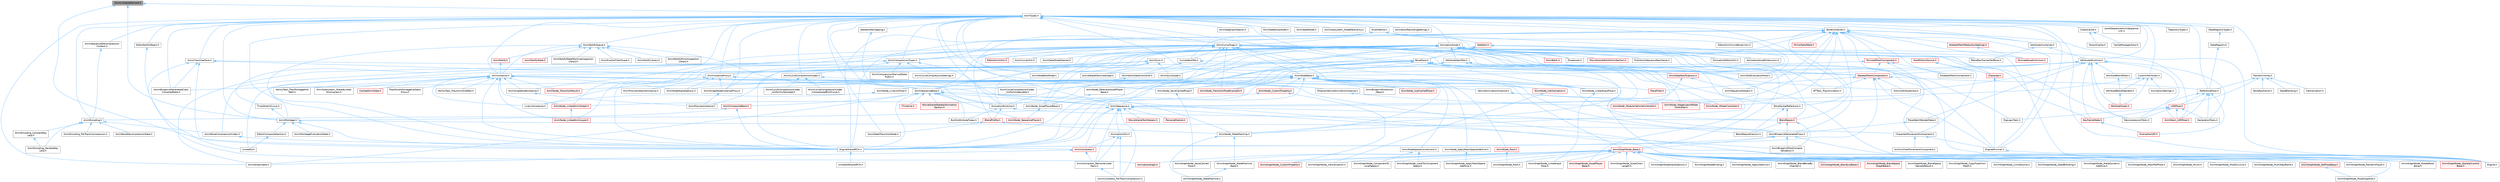 digraph "AnimLinkableElement.h"
{
 // INTERACTIVE_SVG=YES
 // LATEX_PDF_SIZE
  bgcolor="transparent";
  edge [fontname=Helvetica,fontsize=10,labelfontname=Helvetica,labelfontsize=10];
  node [fontname=Helvetica,fontsize=10,shape=box,height=0.2,width=0.4];
  Node1 [id="Node000001",label="AnimLinkableElement.h",height=0.2,width=0.4,color="gray40", fillcolor="grey60", style="filled", fontcolor="black",tooltip=" "];
  Node1 -> Node2 [id="edge1_Node000001_Node000002",dir="back",color="steelblue1",style="solid",tooltip=" "];
  Node2 [id="Node000002",label="AnimMontage.h",height=0.2,width=0.4,color="grey40", fillcolor="white", style="filled",URL="$d2/da0/AnimMontage_8h.html",tooltip=" "];
  Node2 -> Node3 [id="edge2_Node000002_Node000003",dir="back",color="steelblue1",style="solid",tooltip=" "];
  Node3 [id="Node000003",label="AnimMontageEvaluationState.h",height=0.2,width=0.4,color="grey40", fillcolor="white", style="filled",URL="$df/d9b/AnimMontageEvaluationState_8h.html",tooltip=" "];
  Node2 -> Node4 [id="edge3_Node000002_Node000004",dir="back",color="steelblue1",style="solid",tooltip=" "];
  Node4 [id="Node000004",label="CharacterMovementComponent.h",height=0.2,width=0.4,color="grey40", fillcolor="white", style="filled",URL="$d8/d84/CharacterMovementComponent_8h.html",tooltip=" "];
  Node4 -> Node5 [id="edge4_Node000004_Node000005",dir="back",color="steelblue1",style="solid",tooltip=" "];
  Node5 [id="Node000005",label="ArchVisCharMovementComponent.h",height=0.2,width=0.4,color="grey40", fillcolor="white", style="filled",URL="$db/dfd/ArchVisCharMovementComponent_8h.html",tooltip=" "];
  Node4 -> Node6 [id="edge5_Node000004_Node000006",dir="back",color="steelblue1",style="solid",tooltip=" "];
  Node6 [id="Node000006",label="EngineMinimal.h",height=0.2,width=0.4,color="grey40", fillcolor="white", style="filled",URL="$d0/d2c/EngineMinimal_8h.html",tooltip=" "];
  Node6 -> Node7 [id="edge6_Node000006_Node000007",dir="back",color="steelblue1",style="solid",tooltip=" "];
  Node7 [id="Node000007",label="Engine.h",height=0.2,width=0.4,color="grey40", fillcolor="white", style="filled",URL="$d1/d34/Public_2Engine_8h.html",tooltip=" "];
  Node2 -> Node8 [id="edge7_Node000002_Node000008",dir="back",color="steelblue1",style="solid",tooltip=" "];
  Node8 [id="Node000008",label="EditorCompositeSection.h",height=0.2,width=0.4,color="grey40", fillcolor="white", style="filled",URL="$d6/d7f/EditorCompositeSection_8h.html",tooltip=" "];
  Node8 -> Node9 [id="edge8_Node000008_Node000009",dir="back",color="steelblue1",style="solid",tooltip=" "];
  Node9 [id="Node000009",label="UnrealEd.h",height=0.2,width=0.4,color="grey40", fillcolor="white", style="filled",URL="$d2/d5f/UnrealEd_8h.html",tooltip=" "];
  Node2 -> Node10 [id="edge9_Node000002_Node000010",dir="back",color="steelblue1",style="solid",tooltip=" "];
  Node10 [id="Node000010",label="EngineSharedPCH.h",height=0.2,width=0.4,color="grey40", fillcolor="white", style="filled",URL="$dc/dbb/EngineSharedPCH_8h.html",tooltip=" "];
  Node10 -> Node11 [id="edge10_Node000010_Node000011",dir="back",color="steelblue1",style="solid",tooltip=" "];
  Node11 [id="Node000011",label="UnrealEdSharedPCH.h",height=0.2,width=0.4,color="grey40", fillcolor="white", style="filled",URL="$d1/de6/UnrealEdSharedPCH_8h.html",tooltip=" "];
  Node1 -> Node12 [id="edge11_Node000001_Node000012",dir="back",color="steelblue1",style="solid",tooltip=" "];
  Node12 [id="Node000012",label="AnimTypes.h",height=0.2,width=0.4,color="grey40", fillcolor="white", style="filled",URL="$d5/d84/AnimTypes_8h.html",tooltip=" "];
  Node12 -> Node13 [id="edge12_Node000012_Node000013",dir="back",color="steelblue1",style="solid",tooltip=" "];
  Node13 [id="Node000013",label="AnimBlueprintGeneratedClass.h",height=0.2,width=0.4,color="grey40", fillcolor="white", style="filled",URL="$dc/d81/AnimBlueprintGeneratedClass_8h.html",tooltip=" "];
  Node13 -> Node14 [id="edge13_Node000013_Node000014",dir="back",color="steelblue1",style="solid",tooltip=" "];
  Node14 [id="Node000014",label="AnimBlueprintPostCompile\lValidation.h",height=0.2,width=0.4,color="grey40", fillcolor="white", style="filled",URL="$de/d1b/AnimBlueprintPostCompileValidation_8h.html",tooltip=" "];
  Node13 -> Node15 [id="edge14_Node000013_Node000015",dir="back",color="steelblue1",style="solid",tooltip=" "];
  Node15 [id="Node000015",label="AnimGraphNode_Base.h",height=0.2,width=0.4,color="red", fillcolor="#FFF0F0", style="filled",URL="$d0/dfb/AnimGraphNode__Base_8h.html",tooltip=" "];
  Node15 -> Node16 [id="edge15_Node000015_Node000016",dir="back",color="steelblue1",style="solid",tooltip=" "];
  Node16 [id="Node000016",label="AnimGraphNodeAlphaOptions.h",height=0.2,width=0.4,color="grey40", fillcolor="white", style="filled",URL="$d6/df6/AnimGraphNodeAlphaOptions_8h.html",tooltip=" "];
  Node15 -> Node17 [id="edge16_Node000015_Node000017",dir="back",color="steelblue1",style="solid",tooltip=" "];
  Node17 [id="Node000017",label="AnimGraphNodeBinding.h",height=0.2,width=0.4,color="grey40", fillcolor="white", style="filled",URL="$d6/d3b/AnimGraphNodeBinding_8h.html",tooltip=" "];
  Node15 -> Node18 [id="edge17_Node000015_Node000018",dir="back",color="steelblue1",style="solid",tooltip=" "];
  Node18 [id="Node000018",label="AnimGraphNode_ApplyAdditive.h",height=0.2,width=0.4,color="grey40", fillcolor="white", style="filled",URL="$da/d67/AnimGraphNode__ApplyAdditive_8h.html",tooltip=" "];
  Node15 -> Node19 [id="edge18_Node000015_Node000019",dir="back",color="steelblue1",style="solid",tooltip=" "];
  Node19 [id="Node000019",label="AnimGraphNode_ApplyMeshSpace\lAdditive.h",height=0.2,width=0.4,color="grey40", fillcolor="white", style="filled",URL="$dd/dc4/AnimGraphNode__ApplyMeshSpaceAdditive_8h.html",tooltip=" "];
  Node15 -> Node20 [id="edge19_Node000015_Node000020",dir="back",color="steelblue1",style="solid",tooltip=" "];
  Node20 [id="Node000020",label="AnimGraphNode_AssetPlayer\lBase.h",height=0.2,width=0.4,color="red", fillcolor="#FFF0F0", style="filled",URL="$d1/d4f/AnimGraphNode__AssetPlayerBase_8h.html",tooltip=" "];
  Node15 -> Node32 [id="edge20_Node000015_Node000032",dir="back",color="steelblue1",style="solid",tooltip=" "];
  Node32 [id="Node000032",label="AnimGraphNode_BlendBoneBy\lChannel.h",height=0.2,width=0.4,color="grey40", fillcolor="white", style="filled",URL="$de/da9/AnimGraphNode__BlendBoneByChannel_8h.html",tooltip=" "];
  Node15 -> Node33 [id="edge21_Node000015_Node000033",dir="back",color="steelblue1",style="solid",tooltip=" "];
  Node33 [id="Node000033",label="AnimGraphNode_BlendListBase.h",height=0.2,width=0.4,color="red", fillcolor="#FFF0F0", style="filled",URL="$d7/d20/AnimGraphNode__BlendListBase_8h.html",tooltip=" "];
  Node15 -> Node38 [id="edge22_Node000015_Node000038",dir="back",color="steelblue1",style="solid",tooltip=" "];
  Node38 [id="Node000038",label="AnimGraphNode_BlendSpace\lGraphBase.h",height=0.2,width=0.4,color="red", fillcolor="#FFF0F0", style="filled",URL="$d6/d44/AnimGraphNode__BlendSpaceGraphBase_8h.html",tooltip=" "];
  Node15 -> Node41 [id="edge23_Node000015_Node000041",dir="back",color="steelblue1",style="solid",tooltip=" "];
  Node41 [id="Node000041",label="AnimGraphNode_BlendSpace\lSampleResult.h",height=0.2,width=0.4,color="grey40", fillcolor="white", style="filled",URL="$de/df8/AnimGraphNode__BlendSpaceSampleResult_8h.html",tooltip=" "];
  Node15 -> Node42 [id="edge24_Node000015_Node000042",dir="back",color="steelblue1",style="solid",tooltip=" "];
  Node42 [id="Node000042",label="AnimGraphNode_ComponentTo\lLocalSpace.h",height=0.2,width=0.4,color="grey40", fillcolor="white", style="filled",URL="$d1/d3f/AnimGraphNode__ComponentToLocalSpace_8h.html",tooltip=" "];
  Node15 -> Node43 [id="edge25_Node000015_Node000043",dir="back",color="steelblue1",style="solid",tooltip=" "];
  Node43 [id="Node000043",label="AnimGraphNode_CopyPoseFrom\lMesh.h",height=0.2,width=0.4,color="grey40", fillcolor="white", style="filled",URL="$d6/d71/AnimGraphNode__CopyPoseFromMesh_8h.html",tooltip=" "];
  Node15 -> Node44 [id="edge26_Node000015_Node000044",dir="back",color="steelblue1",style="solid",tooltip=" "];
  Node44 [id="Node000044",label="AnimGraphNode_CurveSource.h",height=0.2,width=0.4,color="grey40", fillcolor="white", style="filled",URL="$dc/de5/AnimGraphNode__CurveSource_8h.html",tooltip=" "];
  Node15 -> Node45 [id="edge27_Node000015_Node000045",dir="back",color="steelblue1",style="solid",tooltip=" "];
  Node45 [id="Node000045",label="AnimGraphNode_CustomProperty.h",height=0.2,width=0.4,color="red", fillcolor="#FFF0F0", style="filled",URL="$d8/d3f/AnimGraphNode__CustomProperty_8h.html",tooltip=" "];
  Node15 -> Node49 [id="edge28_Node000015_Node000049",dir="back",color="steelblue1",style="solid",tooltip=" "];
  Node49 [id="Node000049",label="AnimGraphNode_DeadBlending.h",height=0.2,width=0.4,color="grey40", fillcolor="white", style="filled",URL="$d8/d73/AnimGraphNode__DeadBlending_8h.html",tooltip=" "];
  Node15 -> Node50 [id="edge29_Node000015_Node000050",dir="back",color="steelblue1",style="solid",tooltip=" "];
  Node50 [id="Node000050",label="AnimGraphNode_Inertialization.h",height=0.2,width=0.4,color="grey40", fillcolor="white", style="filled",URL="$d7/d66/AnimGraphNode__Inertialization_8h.html",tooltip=" "];
  Node15 -> Node51 [id="edge30_Node000015_Node000051",dir="back",color="steelblue1",style="solid",tooltip=" "];
  Node51 [id="Node000051",label="AnimGraphNode_LinkedInput\lPose.h",height=0.2,width=0.4,color="grey40", fillcolor="white", style="filled",URL="$d7/d8c/AnimGraphNode__LinkedInputPose_8h.html",tooltip=" "];
  Node15 -> Node52 [id="edge31_Node000015_Node000052",dir="back",color="steelblue1",style="solid",tooltip=" "];
  Node52 [id="Node000052",label="AnimGraphNode_LocalToComponent\lSpace.h",height=0.2,width=0.4,color="grey40", fillcolor="white", style="filled",URL="$d6/d01/AnimGraphNode__LocalToComponentSpace_8h.html",tooltip=" "];
  Node15 -> Node53 [id="edge32_Node000015_Node000053",dir="back",color="steelblue1",style="solid",tooltip=" "];
  Node53 [id="Node000053",label="AnimGraphNode_MakeDynamic\lAdditive.h",height=0.2,width=0.4,color="grey40", fillcolor="white", style="filled",URL="$d4/dc9/AnimGraphNode__MakeDynamicAdditive_8h.html",tooltip=" "];
  Node15 -> Node54 [id="edge33_Node000015_Node000054",dir="back",color="steelblue1",style="solid",tooltip=" "];
  Node54 [id="Node000054",label="AnimGraphNode_MeshRefPose.h",height=0.2,width=0.4,color="grey40", fillcolor="white", style="filled",URL="$d3/d58/AnimGraphNode__MeshRefPose_8h.html",tooltip=" "];
  Node15 -> Node55 [id="edge34_Node000015_Node000055",dir="back",color="steelblue1",style="solid",tooltip=" "];
  Node55 [id="Node000055",label="AnimGraphNode_Mirror.h",height=0.2,width=0.4,color="grey40", fillcolor="white", style="filled",URL="$de/d96/AnimGraphNode__Mirror_8h.html",tooltip=" "];
  Node15 -> Node56 [id="edge35_Node000015_Node000056",dir="back",color="steelblue1",style="solid",tooltip=" "];
  Node56 [id="Node000056",label="AnimGraphNode_ModifyCurve.h",height=0.2,width=0.4,color="grey40", fillcolor="white", style="filled",URL="$d5/d09/AnimGraphNode__ModifyCurve_8h.html",tooltip=" "];
  Node15 -> Node57 [id="edge36_Node000015_Node000057",dir="back",color="steelblue1",style="solid",tooltip=" "];
  Node57 [id="Node000057",label="AnimGraphNode_MultiWayBlend.h",height=0.2,width=0.4,color="grey40", fillcolor="white", style="filled",URL="$dd/dcb/AnimGraphNode__MultiWayBlend_8h.html",tooltip=" "];
  Node15 -> Node58 [id="edge37_Node000015_Node000058",dir="back",color="steelblue1",style="solid",tooltip=" "];
  Node58 [id="Node000058",label="AnimGraphNode_PoseSnapshot.h",height=0.2,width=0.4,color="grey40", fillcolor="white", style="filled",URL="$d1/d92/AnimGraphNode__PoseSnapshot_8h.html",tooltip=" "];
  Node15 -> Node59 [id="edge38_Node000015_Node000059",dir="back",color="steelblue1",style="solid",tooltip=" "];
  Node59 [id="Node000059",label="AnimGraphNode_RandomPlayer.h",height=0.2,width=0.4,color="grey40", fillcolor="white", style="filled",URL="$dc/d48/AnimGraphNode__RandomPlayer_8h.html",tooltip=" "];
  Node15 -> Node60 [id="edge39_Node000015_Node000060",dir="back",color="steelblue1",style="solid",tooltip=" "];
  Node60 [id="Node000060",label="AnimGraphNode_RefPoseBase.h",height=0.2,width=0.4,color="red", fillcolor="#FFF0F0", style="filled",URL="$d8/d34/AnimGraphNode__RefPoseBase_8h.html",tooltip=" "];
  Node60 -> Node58 [id="edge40_Node000060_Node000058",dir="back",color="steelblue1",style="solid",tooltip=" "];
  Node15 -> Node63 [id="edge41_Node000015_Node000063",dir="back",color="steelblue1",style="solid",tooltip=" "];
  Node63 [id="Node000063",label="AnimGraphNode_Root.h",height=0.2,width=0.4,color="grey40", fillcolor="white", style="filled",URL="$d2/d39/AnimGraphNode__Root_8h.html",tooltip=" "];
  Node15 -> Node64 [id="edge42_Node000015_Node000064",dir="back",color="steelblue1",style="solid",tooltip=" "];
  Node64 [id="Node000064",label="AnimGraphNode_RotateRoot\lBone.h",height=0.2,width=0.4,color="grey40", fillcolor="white", style="filled",URL="$d4/de0/AnimGraphNode__RotateRootBone_8h.html",tooltip=" "];
  Node15 -> Node65 [id="edge43_Node000015_Node000065",dir="back",color="steelblue1",style="solid",tooltip=" "];
  Node65 [id="Node000065",label="AnimGraphNode_SaveCached\lPose.h",height=0.2,width=0.4,color="grey40", fillcolor="white", style="filled",URL="$df/d5e/AnimGraphNode__SaveCachedPose_8h.html",tooltip=" "];
  Node15 -> Node66 [id="edge44_Node000015_Node000066",dir="back",color="steelblue1",style="solid",tooltip=" "];
  Node66 [id="Node000066",label="AnimGraphNode_ScaleChain\lLength.h",height=0.2,width=0.4,color="grey40", fillcolor="white", style="filled",URL="$d9/df8/AnimGraphNode__ScaleChainLength_8h.html",tooltip=" "];
  Node15 -> Node67 [id="edge45_Node000015_Node000067",dir="back",color="steelblue1",style="solid",tooltip=" "];
  Node67 [id="Node000067",label="AnimGraphNode_SkeletalControl\lBase.h",height=0.2,width=0.4,color="red", fillcolor="#FFF0F0", style="filled",URL="$d9/dff/AnimGraphNode__SkeletalControlBase_8h.html",tooltip=" "];
  Node15 -> Node93 [id="edge46_Node000015_Node000093",dir="back",color="steelblue1",style="solid",tooltip=" "];
  Node93 [id="Node000093",label="AnimGraphNode_StateMachine\lBase.h",height=0.2,width=0.4,color="grey40", fillcolor="white", style="filled",URL="$dc/d11/AnimGraphNode__StateMachineBase_8h.html",tooltip=" "];
  Node93 -> Node94 [id="edge47_Node000093_Node000094",dir="back",color="steelblue1",style="solid",tooltip=" "];
  Node94 [id="Node000094",label="AnimGraphNode_StateMachine.h",height=0.2,width=0.4,color="grey40", fillcolor="white", style="filled",URL="$d9/d4d/AnimGraphNode__StateMachine_8h.html",tooltip=" "];
  Node15 -> Node101 [id="edge48_Node000015_Node000101",dir="back",color="steelblue1",style="solid",tooltip=" "];
  Node101 [id="Node000101",label="AnimationGraph.h",height=0.2,width=0.4,color="red", fillcolor="#FFF0F0", style="filled",URL="$df/d2e/AnimationGraph_8h.html",tooltip=" "];
  Node13 -> Node7 [id="edge49_Node000013_Node000007",dir="back",color="steelblue1",style="solid",tooltip=" "];
  Node13 -> Node10 [id="edge50_Node000013_Node000010",dir="back",color="steelblue1",style="solid",tooltip=" "];
  Node12 -> Node107 [id="edge51_Node000012_Node000107",dir="back",color="steelblue1",style="solid",tooltip=" "];
  Node107 [id="Node000107",label="AnimClassInterface.h",height=0.2,width=0.4,color="grey40", fillcolor="white", style="filled",URL="$df/dce/AnimClassInterface_8h.html",tooltip=" "];
  Node107 -> Node13 [id="edge52_Node000107_Node000013",dir="back",color="steelblue1",style="solid",tooltip=" "];
  Node107 -> Node108 [id="edge53_Node000107_Node000108",dir="back",color="steelblue1",style="solid",tooltip=" "];
  Node108 [id="Node000108",label="AnimInstanceProxy.h",height=0.2,width=0.4,color="grey40", fillcolor="white", style="filled",URL="$d6/d6e/AnimInstanceProxy_8h.html",tooltip=" "];
  Node108 -> Node109 [id="edge54_Node000108_Node000109",dir="back",color="steelblue1",style="solid",tooltip=" "];
  Node109 [id="Node000109",label="AnimNodeAlphaOptions.h",height=0.2,width=0.4,color="grey40", fillcolor="white", style="filled",URL="$df/d96/AnimNodeAlphaOptions_8h.html",tooltip=" "];
  Node108 -> Node110 [id="edge55_Node000108_Node000110",dir="back",color="steelblue1",style="solid",tooltip=" "];
  Node110 [id="Node000110",label="AnimPreviewAttacheInstance.h",height=0.2,width=0.4,color="grey40", fillcolor="white", style="filled",URL="$d8/dda/AnimPreviewAttacheInstance_8h.html",tooltip=" "];
  Node108 -> Node111 [id="edge56_Node000108_Node000111",dir="back",color="steelblue1",style="solid",tooltip=" "];
  Node111 [id="Node000111",label="AnimSingleNodeInstanceProxy.h",height=0.2,width=0.4,color="grey40", fillcolor="white", style="filled",URL="$dc/de5/AnimSingleNodeInstanceProxy_8h.html",tooltip=" "];
  Node111 -> Node112 [id="edge57_Node000111_Node000112",dir="back",color="steelblue1",style="solid",tooltip=" "];
  Node112 [id="Node000112",label="AnimPreviewInstance.h",height=0.2,width=0.4,color="grey40", fillcolor="white", style="filled",URL="$d1/d84/AnimPreviewInstance_8h.html",tooltip=" "];
  Node108 -> Node113 [id="edge58_Node000108_Node000113",dir="back",color="steelblue1",style="solid",tooltip=" "];
  Node113 [id="Node000113",label="LiveLinkInstance.h",height=0.2,width=0.4,color="grey40", fillcolor="white", style="filled",URL="$d5/d97/LiveLinkInstance_8h.html",tooltip=" "];
  Node108 -> Node114 [id="edge59_Node000108_Node000114",dir="back",color="steelblue1",style="solid",tooltip=" "];
  Node114 [id="Node000114",label="ModularVehicleAnimationInstance.h",height=0.2,width=0.4,color="grey40", fillcolor="white", style="filled",URL="$d9/d14/ModularVehicleAnimationInstance_8h.html",tooltip=" "];
  Node114 -> Node115 [id="edge60_Node000114_Node000115",dir="back",color="steelblue1",style="solid",tooltip=" "];
  Node115 [id="Node000115",label="AnimNode_ModularVehicleController.h",height=0.2,width=0.4,color="red", fillcolor="#FFF0F0", style="filled",URL="$d8/d10/AnimNode__ModularVehicleController_8h.html",tooltip=" "];
  Node108 -> Node116 [id="edge61_Node000108_Node000116",dir="back",color="steelblue1",style="solid",tooltip=" "];
  Node116 [id="Node000116",label="VehicleAnimationInstance.h",height=0.2,width=0.4,color="grey40", fillcolor="white", style="filled",URL="$d4/dc8/VehicleAnimationInstance_8h.html",tooltip=" "];
  Node116 -> Node117 [id="edge62_Node000116_Node000117",dir="back",color="steelblue1",style="solid",tooltip=" "];
  Node117 [id="Node000117",label="AnimNode_StageCoachWheel\lController.h",height=0.2,width=0.4,color="red", fillcolor="#FFF0F0", style="filled",URL="$d0/d68/AnimNode__StageCoachWheelController_8h.html",tooltip=" "];
  Node116 -> Node118 [id="edge63_Node000116_Node000118",dir="back",color="steelblue1",style="solid",tooltip=" "];
  Node118 [id="Node000118",label="AnimNode_WheelController.h",height=0.2,width=0.4,color="red", fillcolor="#FFF0F0", style="filled",URL="$d4/dbf/AnimNode__WheelController_8h.html",tooltip=" "];
  Node107 -> Node101 [id="edge64_Node000107_Node000101",dir="back",color="steelblue1",style="solid",tooltip=" "];
  Node107 -> Node10 [id="edge65_Node000107_Node000010",dir="back",color="steelblue1",style="solid",tooltip=" "];
  Node107 -> Node119 [id="edge66_Node000107_Node000119",dir="back",color="steelblue1",style="solid",tooltip=" "];
  Node119 [id="Node000119",label="IAnimBlueprintGeneratedClass\lCompiledData.h",height=0.2,width=0.4,color="grey40", fillcolor="white", style="filled",URL="$d6/de8/IAnimBlueprintGeneratedClassCompiledData_8h.html",tooltip=" "];
  Node12 -> Node120 [id="edge67_Node000012_Node000120",dir="back",color="steelblue1",style="solid",tooltip=" "];
  Node120 [id="Node000120",label="AnimCompressionTypes.h",height=0.2,width=0.4,color="grey40", fillcolor="white", style="filled",URL="$d1/d3b/AnimCompressionTypes_8h.html",tooltip=" "];
  Node120 -> Node121 [id="edge68_Node000120_Node000121",dir="back",color="steelblue1",style="solid",tooltip=" "];
  Node121 [id="Node000121",label="AnimBoneCompressionCodec.h",height=0.2,width=0.4,color="grey40", fillcolor="white", style="filled",URL="$dd/dc3/AnimBoneCompressionCodec_8h.html",tooltip=" "];
  Node121 -> Node122 [id="edge69_Node000121_Node000122",dir="back",color="steelblue1",style="solid",tooltip=" "];
  Node122 [id="Node000122",label="AnimCompress.h",height=0.2,width=0.4,color="red", fillcolor="#FFF0F0", style="filled",URL="$dd/d6d/AnimCompress_8h.html",tooltip=" "];
  Node122 -> Node126 [id="edge70_Node000122_Node000126",dir="back",color="steelblue1",style="solid",tooltip=" "];
  Node126 [id="Node000126",label="AnimCompress_RemoveLinear\lKeys.h",height=0.2,width=0.4,color="grey40", fillcolor="white", style="filled",URL="$d1/d0a/AnimCompress__RemoveLinearKeys_8h.html",tooltip=" "];
  Node126 -> Node127 [id="edge71_Node000126_Node000127",dir="back",color="steelblue1",style="solid",tooltip=" "];
  Node127 [id="Node000127",label="AnimCompress_PerTrackCompression.h",height=0.2,width=0.4,color="grey40", fillcolor="white", style="filled",URL="$d1/d22/AnimCompress__PerTrackCompression_8h.html",tooltip=" "];
  Node122 -> Node129 [id="edge72_Node000122_Node000129",dir="back",color="steelblue1",style="solid",tooltip=" "];
  Node129 [id="Node000129",label="AnimStreamable.h",height=0.2,width=0.4,color="grey40", fillcolor="white", style="filled",URL="$d1/d46/AnimStreamable_8h.html",tooltip=" "];
  Node120 -> Node130 [id="edge73_Node000120_Node000130",dir="back",color="steelblue1",style="solid",tooltip=" "];
  Node130 [id="Node000130",label="AnimCompressionDerivedData\lPublic.h",height=0.2,width=0.4,color="grey40", fillcolor="white", style="filled",URL="$dc/d36/AnimCompressionDerivedDataPublic_8h.html",tooltip=" "];
  Node120 -> Node131 [id="edge74_Node000120_Node000131",dir="back",color="steelblue1",style="solid",tooltip=" "];
  Node131 [id="Node000131",label="AnimCurveCompressionCodec.h",height=0.2,width=0.4,color="grey40", fillcolor="white", style="filled",URL="$d3/d77/AnimCurveCompressionCodec_8h.html",tooltip=" "];
  Node131 -> Node132 [id="edge75_Node000131_Node000132",dir="back",color="steelblue1",style="solid",tooltip=" "];
  Node132 [id="Node000132",label="AnimCurveCompressionCodec\l_CompressedRichCurve.h",height=0.2,width=0.4,color="grey40", fillcolor="white", style="filled",URL="$db/d72/AnimCurveCompressionCodec__CompressedRichCurve_8h.html",tooltip=" "];
  Node131 -> Node133 [id="edge76_Node000131_Node000133",dir="back",color="steelblue1",style="solid",tooltip=" "];
  Node133 [id="Node000133",label="AnimCurveCompressionCodec\l_UniformIndexable.h",height=0.2,width=0.4,color="grey40", fillcolor="white", style="filled",URL="$d7/d0a/AnimCurveCompressionCodec__UniformIndexable_8h.html",tooltip=" "];
  Node131 -> Node134 [id="edge77_Node000131_Node000134",dir="back",color="steelblue1",style="solid",tooltip=" "];
  Node134 [id="Node000134",label="AnimCurveCompressionCodec\l_UniformlySampled.h",height=0.2,width=0.4,color="grey40", fillcolor="white", style="filled",URL="$da/d4c/AnimCurveCompressionCodec__UniformlySampled_8h.html",tooltip=" "];
  Node120 -> Node135 [id="edge78_Node000120_Node000135",dir="back",color="steelblue1",style="solid",tooltip=" "];
  Node135 [id="Node000135",label="AnimCurveCompressionSettings.h",height=0.2,width=0.4,color="grey40", fillcolor="white", style="filled",URL="$d0/d49/AnimCurveCompressionSettings_8h.html",tooltip=" "];
  Node120 -> Node136 [id="edge79_Node000120_Node000136",dir="back",color="steelblue1",style="solid",tooltip=" "];
  Node136 [id="Node000136",label="AnimSequence.h",height=0.2,width=0.4,color="grey40", fillcolor="white", style="filled",URL="$d0/d8a/AnimSequence_8h.html",tooltip=" "];
  Node136 -> Node14 [id="edge80_Node000136_Node000014",dir="back",color="steelblue1",style="solid",tooltip=" "];
  Node136 -> Node122 [id="edge81_Node000136_Node000122",dir="back",color="steelblue1",style="solid",tooltip=" "];
  Node136 -> Node127 [id="edge82_Node000136_Node000127",dir="back",color="steelblue1",style="solid",tooltip=" "];
  Node136 -> Node126 [id="edge83_Node000136_Node000126",dir="back",color="steelblue1",style="solid",tooltip=" "];
  Node136 -> Node137 [id="edge84_Node000136_Node000137",dir="back",color="steelblue1",style="solid",tooltip=" "];
  Node137 [id="Node000137",label="AnimEncoding.h",height=0.2,width=0.4,color="grey40", fillcolor="white", style="filled",URL="$d9/dfd/AnimEncoding_8h.html",tooltip=" "];
  Node137 -> Node121 [id="edge85_Node000137_Node000121",dir="back",color="steelblue1",style="solid",tooltip=" "];
  Node137 -> Node138 [id="edge86_Node000137_Node000138",dir="back",color="steelblue1",style="solid",tooltip=" "];
  Node138 [id="Node000138",label="AnimBoneDecompressionData.h",height=0.2,width=0.4,color="grey40", fillcolor="white", style="filled",URL="$d9/d92/AnimBoneDecompressionData_8h.html",tooltip=" "];
  Node137 -> Node139 [id="edge87_Node000137_Node000139",dir="back",color="steelblue1",style="solid",tooltip=" "];
  Node139 [id="Node000139",label="AnimEncoding_ConstantKey\lLerp.h",height=0.2,width=0.4,color="grey40", fillcolor="white", style="filled",URL="$d8/d74/AnimEncoding__ConstantKeyLerp_8h.html",tooltip=" "];
  Node139 -> Node140 [id="edge88_Node000139_Node000140",dir="back",color="steelblue1",style="solid",tooltip=" "];
  Node140 [id="Node000140",label="AnimEncoding_VariableKey\lLerp.h",height=0.2,width=0.4,color="grey40", fillcolor="white", style="filled",URL="$d7/d4b/AnimEncoding__VariableKeyLerp_8h.html",tooltip=" "];
  Node137 -> Node141 [id="edge89_Node000137_Node000141",dir="back",color="steelblue1",style="solid",tooltip=" "];
  Node141 [id="Node000141",label="AnimEncoding_PerTrackCompression.h",height=0.2,width=0.4,color="grey40", fillcolor="white", style="filled",URL="$dc/d27/AnimEncoding__PerTrackCompression_8h.html",tooltip=" "];
  Node137 -> Node140 [id="edge90_Node000137_Node000140",dir="back",color="steelblue1",style="solid",tooltip=" "];
  Node136 -> Node142 [id="edge91_Node000136_Node000142",dir="back",color="steelblue1",style="solid",tooltip=" "];
  Node142 [id="Node000142",label="AnimationUtils.h",height=0.2,width=0.4,color="grey40", fillcolor="white", style="filled",URL="$d6/db6/AnimationUtils_8h.html",tooltip=" "];
  Node142 -> Node122 [id="edge92_Node000142_Node000122",dir="back",color="steelblue1",style="solid",tooltip=" "];
  Node142 -> Node127 [id="edge93_Node000142_Node000127",dir="back",color="steelblue1",style="solid",tooltip=" "];
  Node142 -> Node126 [id="edge94_Node000142_Node000126",dir="back",color="steelblue1",style="solid",tooltip=" "];
  Node136 -> Node143 [id="edge95_Node000136_Node000143",dir="back",color="steelblue1",style="solid",tooltip=" "];
  Node143 [id="Node000143",label="BlendSpaceAnalysis.h",height=0.2,width=0.4,color="grey40", fillcolor="white", style="filled",URL="$d7/daf/BlendSpaceAnalysis_8h.html",tooltip=" "];
  Node136 -> Node10 [id="edge96_Node000136_Node000010",dir="back",color="steelblue1",style="solid",tooltip=" "];
  Node136 -> Node144 [id="edge97_Node000136_Node000144",dir="back",color="steelblue1",style="solid",tooltip=" "];
  Node144 [id="Node000144",label="MovieSceneToolHelpers.h",height=0.2,width=0.4,color="red", fillcolor="#FFF0F0", style="filled",URL="$d4/d0e/MovieSceneToolHelpers_8h.html",tooltip=" "];
  Node136 -> Node149 [id="edge98_Node000136_Node000149",dir="back",color="steelblue1",style="solid",tooltip=" "];
  Node149 [id="Node000149",label="PersonaModule.h",height=0.2,width=0.4,color="red", fillcolor="#FFF0F0", style="filled",URL="$de/d74/PersonaModule_8h.html",tooltip=" "];
  Node120 -> Node129 [id="edge99_Node000120_Node000129",dir="back",color="steelblue1",style="solid",tooltip=" "];
  Node12 -> Node131 [id="edge100_Node000012_Node000131",dir="back",color="steelblue1",style="solid",tooltip=" "];
  Node12 -> Node151 [id="edge101_Node000012_Node000151",dir="back",color="steelblue1",style="solid",tooltip=" "];
  Node151 [id="Node000151",label="AnimCurveTypes.h",height=0.2,width=0.4,color="grey40", fillcolor="white", style="filled",URL="$d2/d19/AnimCurveTypes_8h.html",tooltip=" "];
  Node151 -> Node120 [id="edge102_Node000151_Node000120",dir="back",color="steelblue1",style="solid",tooltip=" "];
  Node151 -> Node152 [id="edge103_Node000151_Node000152",dir="back",color="steelblue1",style="solid",tooltip=" "];
  Node152 [id="Node000152",label="AnimCurveUtils.h",height=0.2,width=0.4,color="grey40", fillcolor="white", style="filled",URL="$d2/d99/AnimCurveUtils_8h.html",tooltip=" "];
  Node151 -> Node153 [id="edge104_Node000151_Node000153",dir="back",color="steelblue1",style="solid",tooltip=" "];
  Node153 [id="Node000153",label="AnimDataModelHasher.h",height=0.2,width=0.4,color="grey40", fillcolor="white", style="filled",URL="$d1/d21/AnimDataModelHasher_8h.html",tooltip=" "];
  Node151 -> Node154 [id="edge105_Node000151_Node000154",dir="back",color="steelblue1",style="solid",tooltip=" "];
  Node154 [id="Node000154",label="AnimDataNotifications.h",height=0.2,width=0.4,color="red", fillcolor="#FFF0F0", style="filled",URL="$df/dfa/AnimDataNotifications_8h.html",tooltip=" "];
  Node154 -> Node136 [id="edge106_Node000154_Node000136",dir="back",color="steelblue1",style="solid",tooltip=" "];
  Node154 -> Node183 [id="edge107_Node000154_Node000183",dir="back",color="steelblue1",style="solid",tooltip=" "];
  Node183 [id="Node000183",label="AnimSequenceHelpers.h",height=0.2,width=0.4,color="grey40", fillcolor="white", style="filled",URL="$dd/d12/AnimSequenceHelpers_8h.html",tooltip=" "];
  Node151 -> Node188 [id="edge108_Node000151_Node000188",dir="back",color="steelblue1",style="solid",tooltip=" "];
  Node188 [id="Node000188",label="AnimNext_LODPose.h",height=0.2,width=0.4,color="red", fillcolor="#FFF0F0", style="filled",URL="$d7/d76/AnimNext__LODPose_8h.html",tooltip=" "];
  Node151 -> Node192 [id="edge109_Node000151_Node000192",dir="back",color="steelblue1",style="solid",tooltip=" "];
  Node192 [id="Node000192",label="AnimNodeBase.h",height=0.2,width=0.4,color="grey40", fillcolor="white", style="filled",URL="$d9/dce/AnimNodeBase_8h.html",tooltip=" "];
  Node192 -> Node193 [id="edge110_Node000192_Node000193",dir="back",color="steelblue1",style="solid",tooltip=" "];
  Node193 [id="Node000193",label="AnimBlueprintExtension\l_Base.h",height=0.2,width=0.4,color="grey40", fillcolor="white", style="filled",URL="$d1/d73/AnimBlueprintExtension__Base_8h.html",tooltip=" "];
  Node192 -> Node13 [id="edge111_Node000192_Node000013",dir="back",color="steelblue1",style="solid",tooltip=" "];
  Node192 -> Node15 [id="edge112_Node000192_Node000015",dir="back",color="steelblue1",style="solid",tooltip=" "];
  Node192 -> Node109 [id="edge113_Node000192_Node000109",dir="back",color="steelblue1",style="solid",tooltip=" "];
  Node192 -> Node194 [id="edge114_Node000192_Node000194",dir="back",color="steelblue1",style="solid",tooltip=" "];
  Node194 [id="Node000194",label="AnimNodeSpaceConversions.h",height=0.2,width=0.4,color="grey40", fillcolor="white", style="filled",URL="$da/d0a/AnimNodeSpaceConversions_8h.html",tooltip=" "];
  Node194 -> Node42 [id="edge115_Node000194_Node000042",dir="back",color="steelblue1",style="solid",tooltip=" "];
  Node194 -> Node52 [id="edge116_Node000194_Node000052",dir="back",color="steelblue1",style="solid",tooltip=" "];
  Node192 -> Node195 [id="edge117_Node000192_Node000195",dir="back",color="steelblue1",style="solid",tooltip=" "];
  Node195 [id="Node000195",label="AnimNode_ApplyMeshSpaceAdditive.h",height=0.2,width=0.4,color="grey40", fillcolor="white", style="filled",URL="$d9/d6b/AnimNode__ApplyMeshSpaceAdditive_8h.html",tooltip=" "];
  Node195 -> Node19 [id="edge118_Node000195_Node000019",dir="back",color="steelblue1",style="solid",tooltip=" "];
  Node192 -> Node196 [id="edge119_Node000192_Node000196",dir="back",color="steelblue1",style="solid",tooltip=" "];
  Node196 [id="Node000196",label="AnimNode_CustomProperty.h",height=0.2,width=0.4,color="red", fillcolor="#FFF0F0", style="filled",URL="$d3/ddc/AnimNode__CustomProperty_8h.html",tooltip=" "];
  Node196 -> Node45 [id="edge120_Node000196_Node000045",dir="back",color="steelblue1",style="solid",tooltip=" "];
  Node196 -> Node198 [id="edge121_Node000196_Node000198",dir="back",color="steelblue1",style="solid",tooltip=" "];
  Node198 [id="Node000198",label="AnimNode_LinkedAnimGraph.h",height=0.2,width=0.4,color="red", fillcolor="#FFF0F0", style="filled",URL="$d8/d5e/AnimNode__LinkedAnimGraph_8h.html",tooltip=" "];
  Node198 -> Node199 [id="edge122_Node000198_Node000199",dir="back",color="steelblue1",style="solid",tooltip=" "];
  Node199 [id="Node000199",label="AnimNode_LinkedAnimLayer.h",height=0.2,width=0.4,color="red", fillcolor="#FFF0F0", style="filled",URL="$da/d11/AnimNode__LinkedAnimLayer_8h.html",tooltip=" "];
  Node192 -> Node200 [id="edge123_Node000192_Node000200",dir="back",color="steelblue1",style="solid",tooltip=" "];
  Node200 [id="Node000200",label="AnimNode_Inertialization.h",height=0.2,width=0.4,color="red", fillcolor="#FFF0F0", style="filled",URL="$d8/d62/AnimNode__Inertialization_8h.html",tooltip=" "];
  Node200 -> Node50 [id="edge124_Node000200_Node000050",dir="back",color="steelblue1",style="solid",tooltip=" "];
  Node192 -> Node202 [id="edge125_Node000192_Node000202",dir="back",color="steelblue1",style="solid",tooltip=" "];
  Node202 [id="Node000202",label="AnimNode_LinkedInputPose.h",height=0.2,width=0.4,color="grey40", fillcolor="white", style="filled",URL="$d3/d07/AnimNode__LinkedInputPose_8h.html",tooltip=" "];
  Node202 -> Node51 [id="edge126_Node000202_Node000051",dir="back",color="steelblue1",style="solid",tooltip=" "];
  Node192 -> Node203 [id="edge127_Node000192_Node000203",dir="back",color="steelblue1",style="solid",tooltip=" "];
  Node203 [id="Node000203",label="AnimNode_LiveLinkPose.h",height=0.2,width=0.4,color="grey40", fillcolor="white", style="filled",URL="$df/d09/AnimNode__LiveLinkPose_8h.html",tooltip=" "];
  Node203 -> Node113 [id="edge128_Node000203_Node000113",dir="back",color="steelblue1",style="solid",tooltip=" "];
  Node192 -> Node204 [id="edge129_Node000192_Node000204",dir="back",color="steelblue1",style="solid",tooltip=" "];
  Node204 [id="Node000204",label="AnimNode_RelevantAssetPlayer\lBase.h",height=0.2,width=0.4,color="grey40", fillcolor="white", style="filled",URL="$d5/d02/AnimNode__RelevantAssetPlayerBase_8h.html",tooltip=" "];
  Node204 -> Node205 [id="edge130_Node000204_Node000205",dir="back",color="steelblue1",style="solid",tooltip=" "];
  Node205 [id="Node000205",label="AnimNode_AssetPlayerBase.h",height=0.2,width=0.4,color="grey40", fillcolor="white", style="filled",URL="$db/d4a/AnimNode__AssetPlayerBase_8h.html",tooltip=" "];
  Node205 -> Node161 [id="edge131_Node000205_Node000161",dir="back",color="steelblue1",style="solid",tooltip=" "];
  Node161 [id="Node000161",label="AnimNode_SequencePlayer.h",height=0.2,width=0.4,color="red", fillcolor="#FFF0F0", style="filled",URL="$d6/d7e/AnimNode__SequencePlayer_8h.html",tooltip=" "];
  Node192 -> Node206 [id="edge132_Node000192_Node000206",dir="back",color="steelblue1",style="solid",tooltip=" "];
  Node206 [id="Node000206",label="AnimNode_Root.h",height=0.2,width=0.4,color="red", fillcolor="#FFF0F0", style="filled",URL="$d3/d2c/AnimNode__Root_8h.html",tooltip=" "];
  Node206 -> Node63 [id="edge133_Node000206_Node000063",dir="back",color="steelblue1",style="solid",tooltip=" "];
  Node192 -> Node208 [id="edge134_Node000192_Node000208",dir="back",color="steelblue1",style="solid",tooltip=" "];
  Node208 [id="Node000208",label="AnimNode_SaveCachedPose.h",height=0.2,width=0.4,color="grey40", fillcolor="white", style="filled",URL="$d8/d46/AnimNode__SaveCachedPose_8h.html",tooltip=" "];
  Node208 -> Node65 [id="edge135_Node000208_Node000065",dir="back",color="steelblue1",style="solid",tooltip=" "];
  Node192 -> Node164 [id="edge136_Node000192_Node000164",dir="back",color="steelblue1",style="solid",tooltip=" "];
  Node164 [id="Node000164",label="AnimNode_StateMachine.h",height=0.2,width=0.4,color="grey40", fillcolor="white", style="filled",URL="$df/d8f/AnimNode__StateMachine_8h.html",tooltip=" "];
  Node164 -> Node94 [id="edge137_Node000164_Node000094",dir="back",color="steelblue1",style="solid",tooltip=" "];
  Node164 -> Node93 [id="edge138_Node000164_Node000093",dir="back",color="steelblue1",style="solid",tooltip=" "];
  Node192 -> Node209 [id="edge139_Node000192_Node000209",dir="back",color="steelblue1",style="solid",tooltip=" "];
  Node209 [id="Node000209",label="AnimNode_TransitionPoseEvaluator.h",height=0.2,width=0.4,color="red", fillcolor="#FFF0F0", style="filled",URL="$db/df6/AnimNode__TransitionPoseEvaluator_8h.html",tooltip=" "];
  Node192 -> Node210 [id="edge140_Node000192_Node000210",dir="back",color="steelblue1",style="solid",tooltip=" "];
  Node210 [id="Node000210",label="AnimNode_TransitionResult.h",height=0.2,width=0.4,color="red", fillcolor="#FFF0F0", style="filled",URL="$d7/d1b/AnimNode__TransitionResult_8h.html",tooltip=" "];
  Node192 -> Node211 [id="edge141_Node000192_Node000211",dir="back",color="steelblue1",style="solid",tooltip=" "];
  Node211 [id="Node000211",label="AnimNode_UseCachedPose.h",height=0.2,width=0.4,color="red", fillcolor="#FFF0F0", style="filled",URL="$de/d6a/AnimNode__UseCachedPose_8h.html",tooltip=" "];
  Node192 -> Node111 [id="edge142_Node000192_Node000111",dir="back",color="steelblue1",style="solid",tooltip=" "];
  Node192 -> Node169 [id="edge143_Node000192_Node000169",dir="back",color="steelblue1",style="solid",tooltip=" "];
  Node169 [id="Node000169",label="BlendSpace.h",height=0.2,width=0.4,color="red", fillcolor="#FFF0F0", style="filled",URL="$d7/d9b/BlendSpace_8h.html",tooltip=" "];
  Node169 -> Node13 [id="edge144_Node000169_Node000013",dir="back",color="steelblue1",style="solid",tooltip=" "];
  Node169 -> Node14 [id="edge145_Node000169_Node000014",dir="back",color="steelblue1",style="solid",tooltip=" "];
  Node169 -> Node143 [id="edge146_Node000169_Node000143",dir="back",color="steelblue1",style="solid",tooltip=" "];
  Node192 -> Node10 [id="edge147_Node000192_Node000010",dir="back",color="steelblue1",style="solid",tooltip=" "];
  Node192 -> Node119 [id="edge148_Node000192_Node000119",dir="back",color="steelblue1",style="solid",tooltip=" "];
  Node151 -> Node200 [id="edge149_Node000151_Node000200",dir="back",color="steelblue1",style="solid",tooltip=" "];
  Node151 -> Node198 [id="edge150_Node000151_Node000198",dir="back",color="steelblue1",style="solid",tooltip=" "];
  Node151 -> Node199 [id="edge151_Node000151_Node000199",dir="back",color="steelblue1",style="solid",tooltip=" "];
  Node151 -> Node202 [id="edge152_Node000151_Node000202",dir="back",color="steelblue1",style="solid",tooltip=" "];
  Node151 -> Node208 [id="edge153_Node000151_Node000208",dir="back",color="steelblue1",style="solid",tooltip=" "];
  Node151 -> Node209 [id="edge154_Node000151_Node000209",dir="back",color="steelblue1",style="solid",tooltip=" "];
  Node151 -> Node156 [id="edge155_Node000151_Node000156",dir="back",color="steelblue1",style="solid",tooltip=" "];
  Node156 [id="Node000156",label="AnimSequenceBase.h",height=0.2,width=0.4,color="grey40", fillcolor="white", style="filled",URL="$db/d58/AnimSequenceBase_8h.html",tooltip=" "];
  Node156 -> Node157 [id="edge156_Node000156_Node000157",dir="back",color="steelblue1",style="solid",tooltip=" "];
  Node157 [id="Node000157",label="AnimCompositeBase.h",height=0.2,width=0.4,color="red", fillcolor="#FFF0F0", style="filled",URL="$de/dc9/AnimCompositeBase_8h.html",tooltip=" "];
  Node157 -> Node2 [id="edge157_Node000157_Node000002",dir="back",color="steelblue1",style="solid",tooltip=" "];
  Node157 -> Node10 [id="edge158_Node000157_Node000010",dir="back",color="steelblue1",style="solid",tooltip=" "];
  Node156 -> Node161 [id="edge159_Node000156_Node000161",dir="back",color="steelblue1",style="solid",tooltip=" "];
  Node156 -> Node136 [id="edge160_Node000156_Node000136",dir="back",color="steelblue1",style="solid",tooltip=" "];
  Node156 -> Node129 [id="edge161_Node000156_Node000129",dir="back",color="steelblue1",style="solid",tooltip=" "];
  Node156 -> Node162 [id="edge162_Node000156_Node000162",dir="back",color="steelblue1",style="solid",tooltip=" "];
  Node162 [id="Node000162",label="AnimationRuntime.h",height=0.2,width=0.4,color="grey40", fillcolor="white", style="filled",URL="$da/d93/AnimationRuntime_8h.html",tooltip=" "];
  Node162 -> Node163 [id="edge163_Node000162_Node000163",dir="back",color="steelblue1",style="solid",tooltip=" "];
  Node163 [id="Node000163",label="BlendProfile.h",height=0.2,width=0.4,color="red", fillcolor="#FFF0F0", style="filled",URL="$d6/d9c/BlendProfile_8h.html",tooltip=" "];
  Node163 -> Node164 [id="edge164_Node000163_Node000164",dir="back",color="steelblue1",style="solid",tooltip=" "];
  Node163 -> Node166 [id="edge165_Node000163_Node000166",dir="back",color="steelblue1",style="solid",tooltip=" "];
  Node166 [id="Node000166",label="AnimStateTransitionNode.h",height=0.2,width=0.4,color="grey40", fillcolor="white", style="filled",URL="$d3/db4/AnimStateTransitionNode_8h.html",tooltip=" "];
  Node162 -> Node169 [id="edge166_Node000162_Node000169",dir="back",color="steelblue1",style="solid",tooltip=" "];
  Node162 -> Node173 [id="edge167_Node000162_Node000173",dir="back",color="steelblue1",style="solid",tooltip=" "];
  Node173 [id="Node000173",label="BuiltInAttributeTypes.h",height=0.2,width=0.4,color="grey40", fillcolor="white", style="filled",URL="$dc/dd0/BuiltInAttributeTypes_8h.html",tooltip=" "];
  Node156 -> Node173 [id="edge168_Node000156_Node000173",dir="back",color="steelblue1",style="solid",tooltip=" "];
  Node156 -> Node7 [id="edge169_Node000156_Node000007",dir="back",color="steelblue1",style="solid",tooltip=" "];
  Node156 -> Node10 [id="edge170_Node000156_Node000010",dir="back",color="steelblue1",style="solid",tooltip=" "];
  Node156 -> Node174 [id="edge171_Node000156_Node000174",dir="back",color="steelblue1",style="solid",tooltip=" "];
  Node174 [id="Node000174",label="ITimeline.h",height=0.2,width=0.4,color="red", fillcolor="#FFF0F0", style="filled",URL="$d9/d1c/ITimeline_8h.html",tooltip=" "];
  Node156 -> Node181 [id="edge172_Node000156_Node000181",dir="back",color="steelblue1",style="solid",tooltip=" "];
  Node181 [id="Node000181",label="MovieSceneSkeletalAnimation\lSection.h",height=0.2,width=0.4,color="red", fillcolor="#FFF0F0", style="filled",URL="$de/d52/MovieSceneSkeletalAnimationSection_8h.html",tooltip=" "];
  Node151 -> Node212 [id="edge173_Node000151_Node000212",dir="back",color="steelblue1",style="solid",tooltip=" "];
  Node212 [id="Node000212",label="AnimSlotEvaluationPose.h",height=0.2,width=0.4,color="grey40", fillcolor="white", style="filled",URL="$db/d61/AnimSlotEvaluationPose_8h.html",tooltip=" "];
  Node151 -> Node162 [id="edge174_Node000151_Node000162",dir="back",color="steelblue1",style="solid",tooltip=" "];
  Node151 -> Node213 [id="edge175_Node000151_Node000213",dir="back",color="steelblue1",style="solid",tooltip=" "];
  Node213 [id="Node000213",label="BlendKeyframesPerBone.h",height=0.2,width=0.4,color="grey40", fillcolor="white", style="filled",URL="$d0/d52/BlendKeyframesPerBone_8h.html",tooltip=" "];
  Node151 -> Node214 [id="edge176_Node000151_Node000214",dir="back",color="steelblue1",style="solid",tooltip=" "];
  Node214 [id="Node000214",label="CurveIdentifier.h",height=0.2,width=0.4,color="grey40", fillcolor="white", style="filled",URL="$d7/d2c/CurveIdentifier_8h.html",tooltip=" "];
  Node214 -> Node154 [id="edge177_Node000214_Node000154",dir="back",color="steelblue1",style="solid",tooltip=" "];
  Node214 -> Node186 [id="edge178_Node000214_Node000186",dir="back",color="steelblue1",style="solid",tooltip=" "];
  Node186 [id="Node000186",label="IAnimationDataController.h",height=0.2,width=0.4,color="grey40", fillcolor="white", style="filled",URL="$df/d22/IAnimationDataController_8h.html",tooltip=" "];
  Node186 -> Node156 [id="edge179_Node000186_Node000156",dir="back",color="steelblue1",style="solid",tooltip=" "];
  Node151 -> Node215 [id="edge180_Node000151_Node000215",dir="back",color="steelblue1",style="solid",tooltip=" "];
  Node215 [id="Node000215",label="DecompressionTools.h",height=0.2,width=0.4,color="grey40", fillcolor="white", style="filled",URL="$db/dae/DecompressionTools_8h.html",tooltip=" "];
  Node151 -> Node216 [id="edge181_Node000151_Node000216",dir="back",color="steelblue1",style="solid",tooltip=" "];
  Node216 [id="Node000216",label="EditorAnimUtils.h",height=0.2,width=0.4,color="red", fillcolor="#FFF0F0", style="filled",URL="$d1/dd4/EditorAnimUtils_8h.html",tooltip=" "];
  Node151 -> Node7 [id="edge182_Node000151_Node000007",dir="back",color="steelblue1",style="solid",tooltip=" "];
  Node151 -> Node6 [id="edge183_Node000151_Node000006",dir="back",color="steelblue1",style="solid",tooltip=" "];
  Node151 -> Node10 [id="edge184_Node000151_Node000010",dir="back",color="steelblue1",style="solid",tooltip=" "];
  Node151 -> Node186 [id="edge185_Node000151_Node000186",dir="back",color="steelblue1",style="solid",tooltip=" "];
  Node151 -> Node218 [id="edge186_Node000151_Node000218",dir="back",color="steelblue1",style="solid",tooltip=" "];
  Node218 [id="Node000218",label="KeyframeState.h",height=0.2,width=0.4,color="red", fillcolor="#FFF0F0", style="filled",URL="$d3/dcd/KeyframeState_8h.html",tooltip=" "];
  Node218 -> Node219 [id="edge187_Node000218_Node000219",dir="back",color="steelblue1",style="solid",tooltip=" "];
  Node219 [id="Node000219",label="EvaluationVM.h",height=0.2,width=0.4,color="red", fillcolor="#FFF0F0", style="filled",URL="$d0/d71/EvaluationVM_8h.html",tooltip=" "];
  Node151 -> Node187 [id="edge188_Node000151_Node000187",dir="back",color="steelblue1",style="solid",tooltip=" "];
  Node187 [id="Node000187",label="PoseAsset.h",height=0.2,width=0.4,color="grey40", fillcolor="white", style="filled",URL="$d9/dba/PoseAsset_8h.html",tooltip=" "];
  Node151 -> Node225 [id="edge189_Node000151_Node000225",dir="back",color="steelblue1",style="solid",tooltip=" "];
  Node225 [id="Node000225",label="RigLogicTask.h",height=0.2,width=0.4,color="grey40", fillcolor="white", style="filled",URL="$dd/de7/RigLogicTask_8h.html",tooltip=" "];
  Node151 -> Node226 [id="edge190_Node000151_Node000226",dir="back",color="steelblue1",style="solid",tooltip=" "];
  Node226 [id="Node000226",label="SkeletalMeshComponent.h",height=0.2,width=0.4,color="red", fillcolor="#FFF0F0", style="filled",URL="$d8/db5/SkeletalMeshComponent_8h.html",tooltip=" "];
  Node226 -> Node227 [id="edge191_Node000226_Node000227",dir="back",color="steelblue1",style="solid",tooltip=" "];
  Node227 [id="Node000227",label="BTTask_PlayAnimation.h",height=0.2,width=0.4,color="grey40", fillcolor="white", style="filled",URL="$db/d8d/BTTask__PlayAnimation_8h.html",tooltip=" "];
  Node226 -> Node6 [id="edge192_Node000226_Node000006",dir="back",color="steelblue1",style="solid",tooltip=" "];
  Node226 -> Node10 [id="edge193_Node000226_Node000010",dir="back",color="steelblue1",style="solid",tooltip=" "];
  Node226 -> Node236 [id="edge194_Node000226_Node000236",dir="back",color="steelblue1",style="solid",tooltip=" "];
  Node236 [id="Node000236",label="ReferencePose.h",height=0.2,width=0.4,color="grey40", fillcolor="white", style="filled",URL="$d7/d7f/ReferencePose_8h.html",tooltip=" "];
  Node236 -> Node188 [id="edge195_Node000236_Node000188",dir="back",color="steelblue1",style="solid",tooltip=" "];
  Node236 -> Node215 [id="edge196_Node000236_Node000215",dir="back",color="steelblue1",style="solid",tooltip=" "];
  Node236 -> Node219 [id="edge197_Node000236_Node000219",dir="back",color="steelblue1",style="solid",tooltip=" "];
  Node236 -> Node237 [id="edge198_Node000236_Node000237",dir="back",color="steelblue1",style="solid",tooltip=" "];
  Node237 [id="Node000237",label="GenerationTools.h",height=0.2,width=0.4,color="grey40", fillcolor="white", style="filled",URL="$d9/d81/GenerationTools_8h.html",tooltip=" "];
  Node236 -> Node238 [id="edge199_Node000236_Node000238",dir="back",color="steelblue1",style="solid",tooltip=" "];
  Node238 [id="Node000238",label="LODPose.h",height=0.2,width=0.4,color="red", fillcolor="#FFF0F0", style="filled",URL="$d5/d7b/LODPose_8h.html",tooltip=" "];
  Node238 -> Node188 [id="edge200_Node000238_Node000188",dir="back",color="steelblue1",style="solid",tooltip=" "];
  Node238 -> Node215 [id="edge201_Node000238_Node000215",dir="back",color="steelblue1",style="solid",tooltip=" "];
  Node238 -> Node237 [id="edge202_Node000238_Node000237",dir="back",color="steelblue1",style="solid",tooltip=" "];
  Node238 -> Node218 [id="edge203_Node000238_Node000218",dir="back",color="steelblue1",style="solid",tooltip=" "];
  Node238 -> Node225 [id="edge204_Node000238_Node000225",dir="back",color="steelblue1",style="solid",tooltip=" "];
  Node226 -> Node242 [id="edge205_Node000226_Node000242",dir="back",color="steelblue1",style="solid",tooltip=" "];
  Node242 [id="Node000242",label="SAnimAttributeView.h",height=0.2,width=0.4,color="grey40", fillcolor="white", style="filled",URL="$df/d42/SAnimAttributeView_8h.html",tooltip=" "];
  Node226 -> Node245 [id="edge206_Node000226_Node000245",dir="back",color="steelblue1",style="solid",tooltip=" "];
  Node245 [id="Node000245",label="TraceFilter.h",height=0.2,width=0.4,color="red", fillcolor="#FFF0F0", style="filled",URL="$de/dc1/TraceFilter_8h.html",tooltip=" "];
  Node151 -> Node280 [id="edge207_Node000151_Node000280",dir="back",color="steelblue1",style="solid",tooltip=" "];
  Node280 [id="Node000280",label="TimeStretchCurve.h",height=0.2,width=0.4,color="grey40", fillcolor="white", style="filled",URL="$dc/df5/TimeStretchCurve_8h.html",tooltip=" "];
  Node280 -> Node2 [id="edge208_Node000280_Node000002",dir="back",color="steelblue1",style="solid",tooltip=" "];
  Node12 -> Node137 [id="edge209_Node000012_Node000137",dir="back",color="steelblue1",style="solid",tooltip=" "];
  Node12 -> Node281 [id="edge210_Node000012_Node000281",dir="back",color="steelblue1",style="solid",tooltip=" "];
  Node281 [id="Node000281",label="AnimInstance.h",height=0.2,width=0.4,color="grey40", fillcolor="white", style="filled",URL="$df/da0/AnimInstance_8h.html",tooltip=" "];
  Node281 -> Node282 [id="edge211_Node000281_Node000282",dir="back",color="steelblue1",style="solid",tooltip=" "];
  Node282 [id="Node000282",label="AbilityTask_PlayAnimAndWait.h",height=0.2,width=0.4,color="grey40", fillcolor="white", style="filled",URL="$d4/d50/AbilityTask__PlayAnimAndWait_8h.html",tooltip=" "];
  Node281 -> Node283 [id="edge212_Node000281_Node000283",dir="back",color="steelblue1",style="solid",tooltip=" "];
  Node283 [id="Node000283",label="AbilityTask_PlayMontageAnd\lWait.h",height=0.2,width=0.4,color="grey40", fillcolor="white", style="filled",URL="$de/d05/AbilityTask__PlayMontageAndWait_8h.html",tooltip=" "];
  Node281 -> Node109 [id="edge213_Node000281_Node000109",dir="back",color="steelblue1",style="solid",tooltip=" "];
  Node281 -> Node198 [id="edge214_Node000281_Node000198",dir="back",color="steelblue1",style="solid",tooltip=" "];
  Node281 -> Node199 [id="edge215_Node000281_Node000199",dir="back",color="steelblue1",style="solid",tooltip=" "];
  Node281 -> Node164 [id="edge216_Node000281_Node000164",dir="back",color="steelblue1",style="solid",tooltip=" "];
  Node281 -> Node210 [id="edge217_Node000281_Node000210",dir="back",color="steelblue1",style="solid",tooltip=" "];
  Node281 -> Node284 [id="edge218_Node000281_Node000284",dir="back",color="steelblue1",style="solid",tooltip=" "];
  Node284 [id="Node000284",label="AnimSingleNodeInstance.h",height=0.2,width=0.4,color="grey40", fillcolor="white", style="filled",URL="$d1/df1/AnimSingleNodeInstance_8h.html",tooltip=" "];
  Node284 -> Node112 [id="edge219_Node000284_Node000112",dir="back",color="steelblue1",style="solid",tooltip=" "];
  Node281 -> Node285 [id="edge220_Node000281_Node000285",dir="back",color="steelblue1",style="solid",tooltip=" "];
  Node285 [id="Node000285",label="AnimSubsystem_SharedLinked\lAnimLayers.h",height=0.2,width=0.4,color="grey40", fillcolor="white", style="filled",URL="$d4/d47/AnimSubsystem__SharedLinkedAnimLayers_8h.html",tooltip=" "];
  Node281 -> Node286 [id="edge221_Node000281_Node000286",dir="back",color="steelblue1",style="solid",tooltip=" "];
  Node286 [id="Node000286",label="CachedAnimData.h",height=0.2,width=0.4,color="red", fillcolor="#FFF0F0", style="filled",URL="$dc/ddf/CachedAnimData_8h.html",tooltip=" "];
  Node281 -> Node7 [id="edge222_Node000281_Node000007",dir="back",color="steelblue1",style="solid",tooltip=" "];
  Node281 -> Node10 [id="edge223_Node000281_Node000010",dir="back",color="steelblue1",style="solid",tooltip=" "];
  Node281 -> Node113 [id="edge224_Node000281_Node000113",dir="back",color="steelblue1",style="solid",tooltip=" "];
  Node281 -> Node114 [id="edge225_Node000281_Node000114",dir="back",color="steelblue1",style="solid",tooltip=" "];
  Node281 -> Node288 [id="edge226_Node000281_Node000288",dir="back",color="steelblue1",style="solid",tooltip=" "];
  Node288 [id="Node000288",label="PlayMoverMontageCallback\lProxy.h",height=0.2,width=0.4,color="grey40", fillcolor="white", style="filled",URL="$d5/d5a/PlayMoverMontageCallbackProxy_8h.html",tooltip=" "];
  Node281 -> Node245 [id="edge227_Node000281_Node000245",dir="back",color="steelblue1",style="solid",tooltip=" "];
  Node281 -> Node9 [id="edge228_Node000281_Node000009",dir="back",color="steelblue1",style="solid",tooltip=" "];
  Node281 -> Node116 [id="edge229_Node000281_Node000116",dir="back",color="steelblue1",style="solid",tooltip=" "];
  Node12 -> Node108 [id="edge230_Node000012_Node000108",dir="back",color="steelblue1",style="solid",tooltip=" "];
  Node12 -> Node2 [id="edge231_Node000012_Node000002",dir="back",color="steelblue1",style="solid",tooltip=" "];
  Node12 -> Node192 [id="edge232_Node000012_Node000192",dir="back",color="steelblue1",style="solid",tooltip=" "];
  Node12 -> Node289 [id="edge233_Node000012_Node000289",dir="back",color="steelblue1",style="solid",tooltip=" "];
  Node289 [id="Node000289",label="AnimNodeEditMode.h",height=0.2,width=0.4,color="grey40", fillcolor="white", style="filled",URL="$df/df6/AnimNodeEditMode_8h.html",tooltip=" "];
  Node12 -> Node208 [id="edge234_Node000012_Node000208",dir="back",color="steelblue1",style="solid",tooltip=" "];
  Node12 -> Node164 [id="edge235_Node000012_Node000164",dir="back",color="steelblue1",style="solid",tooltip=" "];
  Node12 -> Node290 [id="edge236_Node000012_Node000290",dir="back",color="steelblue1",style="solid",tooltip=" "];
  Node290 [id="Node000290",label="AnimNotifyQueue.h",height=0.2,width=0.4,color="grey40", fillcolor="white", style="filled",URL="$d7/dcc/AnimNotifyQueue_8h.html",tooltip=" "];
  Node290 -> Node291 [id="edge237_Node000290_Node000291",dir="back",color="steelblue1",style="solid",tooltip=" "];
  Node291 [id="Node000291",label="AnimEventsFilterScope.h",height=0.2,width=0.4,color="grey40", fillcolor="white", style="filled",URL="$db/d08/AnimEventsFilterScope_8h.html",tooltip=" "];
  Node290 -> Node281 [id="edge238_Node000290_Node000281",dir="back",color="steelblue1",style="solid",tooltip=" "];
  Node290 -> Node292 [id="edge239_Node000290_Node000292",dir="back",color="steelblue1",style="solid",tooltip=" "];
  Node292 [id="Node000292",label="AnimNotify.h",height=0.2,width=0.4,color="red", fillcolor="#FFF0F0", style="filled",URL="$d8/d9b/AnimNotify_8h.html",tooltip=" "];
  Node292 -> Node281 [id="edge240_Node000292_Node000281",dir="back",color="steelblue1",style="solid",tooltip=" "];
  Node290 -> Node300 [id="edge241_Node000290_Node000300",dir="back",color="steelblue1",style="solid",tooltip=" "];
  Node300 [id="Node000300",label="AnimNotifyLibrary.h",height=0.2,width=0.4,color="grey40", fillcolor="white", style="filled",URL="$d0/d81/AnimNotifyLibrary_8h.html",tooltip=" "];
  Node290 -> Node301 [id="edge242_Node000290_Node000301",dir="back",color="steelblue1",style="solid",tooltip=" "];
  Node301 [id="Node000301",label="AnimNotifyMirrorInspection\lLibrary.h",height=0.2,width=0.4,color="grey40", fillcolor="white", style="filled",URL="$df/ddd/AnimNotifyMirrorInspectionLibrary_8h.html",tooltip=" "];
  Node290 -> Node302 [id="edge243_Node000290_Node000302",dir="back",color="steelblue1",style="solid",tooltip=" "];
  Node302 [id="Node000302",label="AnimNotifyState.h",height=0.2,width=0.4,color="red", fillcolor="#FFF0F0", style="filled",URL="$d1/db5/AnimNotifyState_8h.html",tooltip=" "];
  Node290 -> Node306 [id="edge244_Node000290_Node000306",dir="back",color="steelblue1",style="solid",tooltip=" "];
  Node306 [id="Node000306",label="AnimNotifyStateMachineInspection\lLibrary.h",height=0.2,width=0.4,color="grey40", fillcolor="white", style="filled",URL="$de/de3/AnimNotifyStateMachineInspectionLibrary_8h.html",tooltip=" "];
  Node290 -> Node156 [id="edge245_Node000290_Node000156",dir="back",color="steelblue1",style="solid",tooltip=" "];
  Node290 -> Node10 [id="edge246_Node000290_Node000010",dir="back",color="steelblue1",style="solid",tooltip=" "];
  Node12 -> Node307 [id="edge247_Node000012_Node000307",dir="back",color="steelblue1",style="solid",tooltip=" "];
  Node307 [id="Node000307",label="AnimSeqExportOption.h",height=0.2,width=0.4,color="grey40", fillcolor="white", style="filled",URL="$d2/dc4/AnimSeqExportOption_8h.html",tooltip=" "];
  Node12 -> Node136 [id="edge248_Node000012_Node000136",dir="back",color="steelblue1",style="solid",tooltip=" "];
  Node12 -> Node156 [id="edge249_Node000012_Node000156",dir="back",color="steelblue1",style="solid",tooltip=" "];
  Node12 -> Node308 [id="edge250_Node000012_Node000308",dir="back",color="steelblue1",style="solid",tooltip=" "];
  Node308 [id="Node000308",label="AnimSequenceDecompression\lContext.h",height=0.2,width=0.4,color="grey40", fillcolor="white", style="filled",URL="$d5/d33/AnimSequenceDecompressionContext_8h.html",tooltip=" "];
  Node308 -> Node137 [id="edge251_Node000308_Node000137",dir="back",color="steelblue1",style="solid",tooltip=" "];
  Node12 -> Node284 [id="edge252_Node000012_Node000284",dir="back",color="steelblue1",style="solid",tooltip=" "];
  Node12 -> Node111 [id="edge253_Node000012_Node000111",dir="back",color="steelblue1",style="solid",tooltip=" "];
  Node12 -> Node212 [id="edge254_Node000012_Node000212",dir="back",color="steelblue1",style="solid",tooltip=" "];
  Node12 -> Node309 [id="edge255_Node000012_Node000309",dir="back",color="steelblue1",style="solid",tooltip=" "];
  Node309 [id="Node000309",label="AnimStateAliasNode.h",height=0.2,width=0.4,color="grey40", fillcolor="white", style="filled",URL="$d1/dd2/AnimStateAliasNode_8h.html",tooltip=" "];
  Node12 -> Node310 [id="edge256_Node000012_Node000310",dir="back",color="steelblue1",style="solid",tooltip=" "];
  Node310 [id="Node000310",label="AnimStateNode.h",height=0.2,width=0.4,color="grey40", fillcolor="white", style="filled",URL="$dd/d85/AnimStateNode_8h.html",tooltip=" "];
  Node12 -> Node166 [id="edge257_Node000012_Node000166",dir="back",color="steelblue1",style="solid",tooltip=" "];
  Node12 -> Node129 [id="edge258_Node000012_Node000129",dir="back",color="steelblue1",style="solid",tooltip=" "];
  Node12 -> Node311 [id="edge259_Node000012_Node000311",dir="back",color="steelblue1",style="solid",tooltip=" "];
  Node311 [id="Node000311",label="AnimSubsystem_NodeRelevancy.h",height=0.2,width=0.4,color="grey40", fillcolor="white", style="filled",URL="$d1/de2/AnimSubsystem__NodeRelevancy_8h.html",tooltip=" "];
  Node12 -> Node312 [id="edge260_Node000012_Node000312",dir="back",color="steelblue1",style="solid",tooltip=" "];
  Node312 [id="Node000312",label="AnimationAsset.h",height=0.2,width=0.4,color="grey40", fillcolor="white", style="filled",URL="$d4/df8/AnimationAsset_8h.html",tooltip=" "];
  Node312 -> Node313 [id="edge261_Node000312_Node000313",dir="back",color="steelblue1",style="solid",tooltip=" "];
  Node313 [id="Node000313",label="ActiveStateMachineScope.h",height=0.2,width=0.4,color="grey40", fillcolor="white", style="filled",URL="$db/d6d/ActiveStateMachineScope_8h.html",tooltip=" "];
  Node312 -> Node314 [id="edge262_Node000312_Node000314",dir="back",color="steelblue1",style="solid",tooltip=" "];
  Node314 [id="Node000314",label="AnimBank.h",height=0.2,width=0.4,color="red", fillcolor="#FFF0F0", style="filled",URL="$d6/dc9/AnimBank_8h.html",tooltip=" "];
  Node312 -> Node120 [id="edge263_Node000312_Node000120",dir="back",color="steelblue1",style="solid",tooltip=" "];
  Node312 -> Node20 [id="edge264_Node000312_Node000020",dir="back",color="steelblue1",style="solid",tooltip=" "];
  Node312 -> Node15 [id="edge265_Node000312_Node000015",dir="back",color="steelblue1",style="solid",tooltip=" "];
  Node312 -> Node281 [id="edge266_Node000312_Node000281",dir="back",color="steelblue1",style="solid",tooltip=" "];
  Node312 -> Node108 [id="edge267_Node000312_Node000108",dir="back",color="steelblue1",style="solid",tooltip=" "];
  Node312 -> Node2 [id="edge268_Node000312_Node000002",dir="back",color="steelblue1",style="solid",tooltip=" "];
  Node312 -> Node205 [id="edge269_Node000312_Node000205",dir="back",color="steelblue1",style="solid",tooltip=" "];
  Node312 -> Node204 [id="edge270_Node000312_Node000204",dir="back",color="steelblue1",style="solid",tooltip=" "];
  Node312 -> Node164 [id="edge271_Node000312_Node000164",dir="back",color="steelblue1",style="solid",tooltip=" "];
  Node312 -> Node136 [id="edge272_Node000312_Node000136",dir="back",color="steelblue1",style="solid",tooltip=" "];
  Node312 -> Node156 [id="edge273_Node000312_Node000156",dir="back",color="steelblue1",style="solid",tooltip=" "];
  Node312 -> Node111 [id="edge274_Node000312_Node000111",dir="back",color="steelblue1",style="solid",tooltip=" "];
  Node312 -> Node316 [id="edge275_Node000312_Node000316",dir="back",color="steelblue1",style="solid",tooltip=" "];
  Node316 [id="Node000316",label="AnimSync.h",height=0.2,width=0.4,color="grey40", fillcolor="white", style="filled",URL="$db/d18/AnimSync_8h.html",tooltip=" "];
  Node316 -> Node313 [id="edge276_Node000316_Node000313",dir="back",color="steelblue1",style="solid",tooltip=" "];
  Node316 -> Node281 [id="edge277_Node000316_Node000281",dir="back",color="steelblue1",style="solid",tooltip=" "];
  Node316 -> Node108 [id="edge278_Node000316_Node000108",dir="back",color="steelblue1",style="solid",tooltip=" "];
  Node316 -> Node205 [id="edge279_Node000316_Node000205",dir="back",color="steelblue1",style="solid",tooltip=" "];
  Node316 -> Node317 [id="edge280_Node000316_Node000317",dir="back",color="steelblue1",style="solid",tooltip=" "];
  Node317 [id="Node000317",label="AnimSyncScope.h",height=0.2,width=0.4,color="grey40", fillcolor="white", style="filled",URL="$dc/d23/AnimSyncScope_8h.html",tooltip=" "];
  Node312 -> Node317 [id="edge281_Node000312_Node000317",dir="back",color="steelblue1",style="solid",tooltip=" "];
  Node312 -> Node318 [id="edge282_Node000312_Node000318",dir="back",color="steelblue1",style="solid",tooltip=" "];
  Node318 [id="Node000318",label="AnimationAssetExtensions.h",height=0.2,width=0.4,color="grey40", fillcolor="white", style="filled",URL="$d4/d37/AnimationAssetExtensions_8h.html",tooltip=" "];
  Node312 -> Node319 [id="edge283_Node000312_Node000319",dir="back",color="steelblue1",style="solid",tooltip=" "];
  Node319 [id="Node000319",label="AnimationEditorUtils.h",height=0.2,width=0.4,color="grey40", fillcolor="white", style="filled",URL="$df/d23/AnimationEditorUtils_8h.html",tooltip=" "];
  Node312 -> Node162 [id="edge284_Node000312_Node000162",dir="back",color="steelblue1",style="solid",tooltip=" "];
  Node312 -> Node320 [id="edge285_Node000312_Node000320",dir="back",color="steelblue1",style="solid",tooltip=" "];
  Node320 [id="Node000320",label="AttributeIdentifier.h",height=0.2,width=0.4,color="grey40", fillcolor="white", style="filled",URL="$df/daa/AttributeIdentifier_8h.html",tooltip=" "];
  Node320 -> Node154 [id="edge286_Node000320_Node000154",dir="back",color="steelblue1",style="solid",tooltip=" "];
  Node320 -> Node186 [id="edge287_Node000320_Node000186",dir="back",color="steelblue1",style="solid",tooltip=" "];
  Node320 -> Node242 [id="edge288_Node000320_Node000242",dir="back",color="steelblue1",style="solid",tooltip=" "];
  Node312 -> Node227 [id="edge289_Node000312_Node000227",dir="back",color="steelblue1",style="solid",tooltip=" "];
  Node312 -> Node169 [id="edge290_Node000312_Node000169",dir="back",color="steelblue1",style="solid",tooltip=" "];
  Node312 -> Node321 [id="edge291_Node000312_Node000321",dir="back",color="steelblue1",style="solid",tooltip=" "];
  Node321 [id="Node000321",label="Character.h",height=0.2,width=0.4,color="red", fillcolor="#FFF0F0", style="filled",URL="$db/dc7/Character_8h.html",tooltip=" "];
  Node321 -> Node6 [id="edge292_Node000321_Node000006",dir="back",color="steelblue1",style="solid",tooltip=" "];
  Node312 -> Node4 [id="edge293_Node000312_Node000004",dir="back",color="steelblue1",style="solid",tooltip=" "];
  Node312 -> Node10 [id="edge294_Node000312_Node000010",dir="back",color="steelblue1",style="solid",tooltip=" "];
  Node312 -> Node324 [id="edge295_Node000312_Node000324",dir="back",color="steelblue1",style="solid",tooltip=" "];
  Node324 [id="Node000324",label="MovieSceneStitchAnimSection.h",height=0.2,width=0.4,color="red", fillcolor="#FFF0F0", style="filled",URL="$de/d74/MovieSceneStitchAnimSection_8h.html",tooltip=" "];
  Node312 -> Node187 [id="edge296_Node000312_Node000187",dir="back",color="steelblue1",style="solid",tooltip=" "];
  Node312 -> Node327 [id="edge297_Node000312_Node000327",dir="back",color="steelblue1",style="solid",tooltip=" "];
  Node327 [id="Node000327",label="PushAnimSequenceKeyframe.h",height=0.2,width=0.4,color="grey40", fillcolor="white", style="filled",URL="$d9/d18/PushAnimSequenceKeyframe_8h.html",tooltip=" "];
  Node312 -> Node328 [id="edge298_Node000312_Node000328",dir="back",color="steelblue1",style="solid",tooltip=" "];
  Node328 [id="Node000328",label="RootMotionSource.h",height=0.2,width=0.4,color="red", fillcolor="#FFF0F0", style="filled",URL="$d2/dd0/RootMotionSource_8h.html",tooltip=" "];
  Node328 -> Node321 [id="edge299_Node000328_Node000321",dir="back",color="steelblue1",style="solid",tooltip=" "];
  Node328 -> Node4 [id="edge300_Node000328_Node000004",dir="back",color="steelblue1",style="solid",tooltip=" "];
  Node312 -> Node226 [id="edge301_Node000312_Node000226",dir="back",color="steelblue1",style="solid",tooltip=" "];
  Node12 -> Node330 [id="edge302_Node000012_Node000330",dir="back",color="steelblue1",style="solid",tooltip=" "];
  Node330 [id="Node000330",label="AnimationRecordingSettings.h",height=0.2,width=0.4,color="grey40", fillcolor="white", style="filled",URL="$d8/dfd/AnimationRecordingSettings_8h.html",tooltip=" "];
  Node12 -> Node162 [id="edge303_Node000012_Node000162",dir="back",color="steelblue1",style="solid",tooltip=" "];
  Node12 -> Node331 [id="edge304_Node000012_Node000331",dir="back",color="steelblue1",style="solid",tooltip=" "];
  Node331 [id="Node000331",label="AttributesContainer.h",height=0.2,width=0.4,color="grey40", fillcolor="white", style="filled",URL="$d7/db7/AttributesContainer_8h.html",tooltip=" "];
  Node331 -> Node332 [id="edge305_Node000331_Node000332",dir="back",color="steelblue1",style="solid",tooltip=" "];
  Node332 [id="Node000332",label="AttributesRuntime.h",height=0.2,width=0.4,color="grey40", fillcolor="white", style="filled",URL="$dc/dc1/AttributesRuntime_8h.html",tooltip=" "];
  Node332 -> Node188 [id="edge306_Node000332_Node000188",dir="back",color="steelblue1",style="solid",tooltip=" "];
  Node332 -> Node192 [id="edge307_Node000332_Node000192",dir="back",color="steelblue1",style="solid",tooltip=" "];
  Node332 -> Node212 [id="edge308_Node000332_Node000212",dir="back",color="steelblue1",style="solid",tooltip=" "];
  Node332 -> Node333 [id="edge309_Node000332_Node000333",dir="back",color="steelblue1",style="solid",tooltip=" "];
  Node333 [id="Node000333",label="AttributeBlendData.h",height=0.2,width=0.4,color="grey40", fillcolor="white", style="filled",URL="$df/df5/AttributeBlendData_8h.html",tooltip=" "];
  Node333 -> Node334 [id="edge310_Node000333_Node000334",dir="back",color="steelblue1",style="solid",tooltip=" "];
  Node334 [id="Node000334",label="AttributeBlendOperator.h",height=0.2,width=0.4,color="grey40", fillcolor="white", style="filled",URL="$d4/d8d/AttributeBlendOperator_8h.html",tooltip=" "];
  Node334 -> Node335 [id="edge311_Node000334_Node000335",dir="back",color="steelblue1",style="solid",tooltip=" "];
  Node335 [id="Node000335",label="AttributeTypes.h",height=0.2,width=0.4,color="red", fillcolor="#FFF0F0", style="filled",URL="$db/d70/AttributeTypes_8h.html",tooltip=" "];
  Node332 -> Node335 [id="edge312_Node000332_Node000335",dir="back",color="steelblue1",style="solid",tooltip=" "];
  Node332 -> Node215 [id="edge313_Node000332_Node000215",dir="back",color="steelblue1",style="solid",tooltip=" "];
  Node332 -> Node237 [id="edge314_Node000332_Node000237",dir="back",color="steelblue1",style="solid",tooltip=" "];
  Node332 -> Node218 [id="edge315_Node000332_Node000218",dir="back",color="steelblue1",style="solid",tooltip=" "];
  Node332 -> Node337 [id="edge316_Node000332_Node000337",dir="back",color="steelblue1",style="solid",tooltip=" "];
  Node337 [id="Node000337",label="PoseWatchRenderData.h",height=0.2,width=0.4,color="grey40", fillcolor="white", style="filled",URL="$dc/d03/PoseWatchRenderData_8h.html",tooltip=" "];
  Node337 -> Node13 [id="edge317_Node000337_Node000013",dir="back",color="steelblue1",style="solid",tooltip=" "];
  Node332 -> Node242 [id="edge318_Node000332_Node000242",dir="back",color="steelblue1",style="solid",tooltip=" "];
  Node332 -> Node226 [id="edge319_Node000332_Node000226",dir="back",color="steelblue1",style="solid",tooltip=" "];
  Node331 -> Node213 [id="edge320_Node000331_Node000213",dir="back",color="steelblue1",style="solid",tooltip=" "];
  Node12 -> Node332 [id="edge321_Node000012_Node000332",dir="back",color="steelblue1",style="solid",tooltip=" "];
  Node12 -> Node338 [id="edge322_Node000012_Node000338",dir="back",color="steelblue1",style="solid",tooltip=" "];
  Node338 [id="Node000338",label="BoneContainer.h",height=0.2,width=0.4,color="grey40", fillcolor="white", style="filled",URL="$d9/d68/BoneContainer_8h.html",tooltip=" "];
  Node338 -> Node120 [id="edge323_Node000338_Node000120",dir="back",color="steelblue1",style="solid",tooltip=" "];
  Node338 -> Node115 [id="edge324_Node000338_Node000115",dir="back",color="steelblue1",style="solid",tooltip=" "];
  Node338 -> Node117 [id="edge325_Node000338_Node000117",dir="back",color="steelblue1",style="solid",tooltip=" "];
  Node338 -> Node118 [id="edge326_Node000338_Node000118",dir="back",color="steelblue1",style="solid",tooltip=" "];
  Node338 -> Node183 [id="edge327_Node000338_Node000183",dir="back",color="steelblue1",style="solid",tooltip=" "];
  Node338 -> Node331 [id="edge328_Node000338_Node000331",dir="back",color="steelblue1",style="solid",tooltip=" "];
  Node338 -> Node163 [id="edge329_Node000338_Node000163",dir="back",color="steelblue1",style="solid",tooltip=" "];
  Node338 -> Node169 [id="edge330_Node000338_Node000169",dir="back",color="steelblue1",style="solid",tooltip=" "];
  Node338 -> Node339 [id="edge331_Node000338_Node000339",dir="back",color="steelblue1",style="solid",tooltip=" "];
  Node339 [id="Node000339",label="BonePose.h",height=0.2,width=0.4,color="grey40", fillcolor="white", style="filled",URL="$dd/d83/BonePose_8h.html",tooltip=" "];
  Node339 -> Node67 [id="edge332_Node000339_Node000067",dir="back",color="steelblue1",style="solid",tooltip=" "];
  Node339 -> Node192 [id="edge333_Node000339_Node000192",dir="back",color="steelblue1",style="solid",tooltip=" "];
  Node339 -> Node289 [id="edge334_Node000339_Node000289",dir="back",color="steelblue1",style="solid",tooltip=" "];
  Node339 -> Node202 [id="edge335_Node000339_Node000202",dir="back",color="steelblue1",style="solid",tooltip=" "];
  Node339 -> Node115 [id="edge336_Node000339_Node000115",dir="back",color="steelblue1",style="solid",tooltip=" "];
  Node339 -> Node208 [id="edge337_Node000339_Node000208",dir="back",color="steelblue1",style="solid",tooltip=" "];
  Node339 -> Node117 [id="edge338_Node000339_Node000117",dir="back",color="steelblue1",style="solid",tooltip=" "];
  Node339 -> Node209 [id="edge339_Node000339_Node000209",dir="back",color="steelblue1",style="solid",tooltip=" "];
  Node339 -> Node118 [id="edge340_Node000339_Node000118",dir="back",color="steelblue1",style="solid",tooltip=" "];
  Node339 -> Node112 [id="edge341_Node000339_Node000112",dir="back",color="steelblue1",style="solid",tooltip=" "];
  Node339 -> Node212 [id="edge342_Node000339_Node000212",dir="back",color="steelblue1",style="solid",tooltip=" "];
  Node339 -> Node162 [id="edge343_Node000339_Node000162",dir="back",color="steelblue1",style="solid",tooltip=" "];
  Node339 -> Node340 [id="edge344_Node000339_Node000340",dir="back",color="steelblue1",style="solid",tooltip=" "];
  Node340 [id="Node000340",label="BoneSocketReference.h",height=0.2,width=0.4,color="grey40", fillcolor="white", style="filled",URL="$d4/d1c/BoneSocketReference_8h.html",tooltip=" "];
  Node340 -> Node169 [id="edge345_Node000340_Node000169",dir="back",color="steelblue1",style="solid",tooltip=" "];
  Node340 -> Node143 [id="edge346_Node000340_Node000143",dir="back",color="steelblue1",style="solid",tooltip=" "];
  Node339 -> Node10 [id="edge347_Node000339_Node000010",dir="back",color="steelblue1",style="solid",tooltip=" "];
  Node338 -> Node340 [id="edge348_Node000338_Node000340",dir="back",color="steelblue1",style="solid",tooltip=" "];
  Node338 -> Node341 [id="edge349_Node000338_Node000341",dir="back",color="steelblue1",style="solid",tooltip=" "];
  Node341 [id="Node000341",label="EditorAnimCurveBoneLinks.h",height=0.2,width=0.4,color="grey40", fillcolor="white", style="filled",URL="$d8/dea/EditorAnimCurveBoneLinks_8h.html",tooltip=" "];
  Node338 -> Node7 [id="edge350_Node000338_Node000007",dir="back",color="steelblue1",style="solid",tooltip=" "];
  Node338 -> Node6 [id="edge351_Node000338_Node000006",dir="back",color="steelblue1",style="solid",tooltip=" "];
  Node338 -> Node10 [id="edge352_Node000338_Node000010",dir="back",color="steelblue1",style="solid",tooltip=" "];
  Node338 -> Node342 [id="edge353_Node000338_Node000342",dir="back",color="steelblue1",style="solid",tooltip=" "];
  Node342 [id="Node000342",label="MirrorDataTable.h",height=0.2,width=0.4,color="red", fillcolor="#FFF0F0", style="filled",URL="$d3/d9e/MirrorDataTable_8h.html",tooltip=" "];
  Node338 -> Node345 [id="edge354_Node000338_Node000345",dir="back",color="steelblue1",style="solid",tooltip=" "];
  Node345 [id="Node000345",label="PoseableMeshComponent.h",height=0.2,width=0.4,color="grey40", fillcolor="white", style="filled",URL="$df/d28/PoseableMeshComponent_8h.html",tooltip=" "];
  Node338 -> Node346 [id="edge355_Node000338_Node000346",dir="back",color="steelblue1",style="solid",tooltip=" "];
  Node346 [id="Node000346",label="SkeletalMeshReductionSettings.h",height=0.2,width=0.4,color="red", fillcolor="#FFF0F0", style="filled",URL="$d9/dae/SkeletalMeshReductionSettings_8h.html",tooltip=" "];
  Node346 -> Node348 [id="edge356_Node000346_Node000348",dir="back",color="steelblue1",style="solid",tooltip=" "];
  Node348 [id="Node000348",label="SkinnedAssetCommon.h",height=0.2,width=0.4,color="red", fillcolor="#FFF0F0", style="filled",URL="$dc/dea/SkinnedAssetCommon_8h.html",tooltip=" "];
  Node338 -> Node348 [id="edge357_Node000338_Node000348",dir="back",color="steelblue1",style="solid",tooltip=" "];
  Node338 -> Node380 [id="edge358_Node000338_Node000380",dir="back",color="steelblue1",style="solid",tooltip=" "];
  Node380 [id="Node000380",label="SkinnedMeshComponent.h",height=0.2,width=0.4,color="red", fillcolor="#FFF0F0", style="filled",URL="$da/d62/SkinnedMeshComponent_8h.html",tooltip=" "];
  Node380 -> Node7 [id="edge359_Node000380_Node000007",dir="back",color="steelblue1",style="solid",tooltip=" "];
  Node380 -> Node10 [id="edge360_Node000380_Node000010",dir="back",color="steelblue1",style="solid",tooltip=" "];
  Node380 -> Node345 [id="edge361_Node000380_Node000345",dir="back",color="steelblue1",style="solid",tooltip=" "];
  Node380 -> Node226 [id="edge362_Node000380_Node000226",dir="back",color="steelblue1",style="solid",tooltip=" "];
  Node12 -> Node339 [id="edge363_Node000012_Node000339",dir="back",color="steelblue1",style="solid",tooltip=" "];
  Node12 -> Node382 [id="edge364_Node000012_Node000382",dir="back",color="steelblue1",style="solid",tooltip=" "];
  Node382 [id="Node000382",label="ChaosCache.h",height=0.2,width=0.4,color="grey40", fillcolor="white", style="filled",URL="$d0/de3/ChaosCache_8h.html",tooltip=" "];
  Node382 -> Node383 [id="edge365_Node000382_Node000383",dir="back",color="steelblue1",style="solid",tooltip=" "];
  Node383 [id="Node000383",label="CacheManagerActor.h",height=0.2,width=0.4,color="grey40", fillcolor="white", style="filled",URL="$d6/d22/CacheManagerActor_8h.html",tooltip=" "];
  Node382 -> Node354 [id="edge366_Node000382_Node000354",dir="back",color="steelblue1",style="solid",tooltip=" "];
  Node354 [id="Node000354",label="GroomCache.h",height=0.2,width=0.4,color="grey40", fillcolor="white", style="filled",URL="$d7/d6e/GroomCache_8h.html",tooltip=" "];
  Node12 -> Node384 [id="edge367_Node000012_Node000384",dir="back",color="steelblue1",style="solid",tooltip=" "];
  Node384 [id="Node000384",label="CustomAttributes.h",height=0.2,width=0.4,color="grey40", fillcolor="white", style="filled",URL="$de/df2/CustomAttributes_8h.html",tooltip=" "];
  Node384 -> Node136 [id="edge368_Node000384_Node000136",dir="back",color="steelblue1",style="solid",tooltip=" "];
  Node384 -> Node385 [id="edge369_Node000384_Node000385",dir="back",color="steelblue1",style="solid",tooltip=" "];
  Node385 [id="Node000385",label="AnimationSettings.h",height=0.2,width=0.4,color="grey40", fillcolor="white", style="filled",URL="$d7/d2a/AnimationSettings_8h.html",tooltip=" "];
  Node384 -> Node334 [id="edge370_Node000384_Node000334",dir="back",color="steelblue1",style="solid",tooltip=" "];
  Node384 -> Node335 [id="edge371_Node000384_Node000335",dir="back",color="steelblue1",style="solid",tooltip=" "];
  Node12 -> Node386 [id="edge372_Node000012_Node000386",dir="back",color="steelblue1",style="solid",tooltip=" "];
  Node386 [id="Node000386",label="DataRegistryTypes.h",height=0.2,width=0.4,color="grey40", fillcolor="white", style="filled",URL="$de/d7c/DataRegistryTypes_8h.html",tooltip=" "];
  Node386 -> Node387 [id="edge373_Node000386_Node000387",dir="back",color="steelblue1",style="solid",tooltip=" "];
  Node387 [id="Node000387",label="DataRegistry.h",height=0.2,width=0.4,color="grey40", fillcolor="white", style="filled",URL="$d9/d59/DataRegistry_8h.html",tooltip=" "];
  Node387 -> Node236 [id="edge374_Node000387_Node000236",dir="back",color="steelblue1",style="solid",tooltip=" "];
  Node12 -> Node388 [id="edge375_Node000012_Node000388",dir="back",color="steelblue1",style="solid",tooltip=" "];
  Node388 [id="Node000388",label="EditorNotifyObject.h",height=0.2,width=0.4,color="grey40", fillcolor="white", style="filled",URL="$de/d1c/EditorNotifyObject_8h.html",tooltip=" "];
  Node388 -> Node9 [id="edge376_Node000388_Node000009",dir="back",color="steelblue1",style="solid",tooltip=" "];
  Node12 -> Node7 [id="edge377_Node000012_Node000007",dir="back",color="steelblue1",style="solid",tooltip=" "];
  Node12 -> Node6 [id="edge378_Node000012_Node000006",dir="back",color="steelblue1",style="solid",tooltip=" "];
  Node12 -> Node10 [id="edge379_Node000012_Node000010",dir="back",color="steelblue1",style="solid",tooltip=" "];
  Node12 -> Node119 [id="edge380_Node000012_Node000119",dir="back",color="steelblue1",style="solid",tooltip=" "];
  Node12 -> Node389 [id="edge381_Node000012_Node000389",dir="back",color="steelblue1",style="solid",tooltip=" "];
  Node389 [id="Node000389",label="LevelSequenceAnimSequence\lLink.h",height=0.2,width=0.4,color="grey40", fillcolor="white", style="filled",URL="$d0/d19/LevelSequenceAnimSequenceLink_8h.html",tooltip=" "];
  Node12 -> Node236 [id="edge382_Node000012_Node000236",dir="back",color="steelblue1",style="solid",tooltip=" "];
  Node12 -> Node390 [id="edge383_Node000012_Node000390",dir="back",color="steelblue1",style="solid",tooltip=" "];
  Node390 [id="Node000390",label="SkeletonRemapping.h",height=0.2,width=0.4,color="grey40", fillcolor="white", style="filled",URL="$d6/d54/SkeletonRemapping_8h.html",tooltip=" "];
  Node390 -> Node162 [id="edge384_Node000390_Node000162",dir="back",color="steelblue1",style="solid",tooltip=" "];
  Node12 -> Node391 [id="edge385_Node000012_Node000391",dir="back",color="steelblue1",style="solid",tooltip=" "];
  Node391 [id="Node000391",label="SmartName.h",height=0.2,width=0.4,color="grey40", fillcolor="white", style="filled",URL="$da/d84/SmartName_8h.html",tooltip=" "];
  Node391 -> Node151 [id="edge386_Node000391_Node000151",dir="back",color="steelblue1",style="solid",tooltip=" "];
  Node391 -> Node154 [id="edge387_Node000391_Node000154",dir="back",color="steelblue1",style="solid",tooltip=" "];
  Node391 -> Node214 [id="edge388_Node000391_Node000214",dir="back",color="steelblue1",style="solid",tooltip=" "];
  Node391 -> Node341 [id="edge389_Node000391_Node000341",dir="back",color="steelblue1",style="solid",tooltip=" "];
  Node391 -> Node10 [id="edge390_Node000391_Node000010",dir="back",color="steelblue1",style="solid",tooltip=" "];
  Node391 -> Node187 [id="edge391_Node000391_Node000187",dir="back",color="steelblue1",style="solid",tooltip=" "];
  Node391 -> Node392 [id="edge392_Node000391_Node000392",dir="back",color="steelblue1",style="solid",tooltip=" "];
  Node392 [id="Node000392",label="Skeleton.h",height=0.2,width=0.4,color="red", fillcolor="#FFF0F0", style="filled",URL="$d1/ded/Skeleton_8h.html",tooltip=" "];
  Node392 -> Node133 [id="edge393_Node000392_Node000133",dir="back",color="steelblue1",style="solid",tooltip=" "];
  Node392 -> Node318 [id="edge394_Node000392_Node000318",dir="back",color="steelblue1",style="solid",tooltip=" "];
  Node392 -> Node319 [id="edge395_Node000392_Node000319",dir="back",color="steelblue1",style="solid",tooltip=" "];
  Node392 -> Node339 [id="edge396_Node000392_Node000339",dir="back",color="steelblue1",style="solid",tooltip=" "];
  Node392 -> Node7 [id="edge397_Node000392_Node000007",dir="back",color="steelblue1",style="solid",tooltip=" "];
  Node392 -> Node10 [id="edge398_Node000392_Node000010",dir="back",color="steelblue1",style="solid",tooltip=" "];
  Node12 -> Node393 [id="edge399_Node000012_Node000393",dir="back",color="steelblue1",style="solid",tooltip=" "];
  Node393 [id="Node000393",label="TrajectoryTypes.h",height=0.2,width=0.4,color="grey40", fillcolor="white", style="filled",URL="$d3/d88/TrajectoryTypes_8h.html",tooltip=" "];
  Node12 -> Node394 [id="edge400_Node000012_Node000394",dir="back",color="steelblue1",style="solid",tooltip=" "];
  Node394 [id="Node000394",label="TransformArray.h",height=0.2,width=0.4,color="grey40", fillcolor="white", style="filled",URL="$d5/de7/TransformArray_8h.html",tooltip=" "];
  Node394 -> Node395 [id="edge401_Node000394_Node000395",dir="back",color="steelblue1",style="solid",tooltip=" "];
  Node395 [id="Node000395",label="DeadBlending.h",height=0.2,width=0.4,color="grey40", fillcolor="white", style="filled",URL="$d8/dc0/DeadBlending_8h.html",tooltip=" "];
  Node394 -> Node396 [id="edge402_Node000394_Node000396",dir="back",color="steelblue1",style="solid",tooltip=" "];
  Node396 [id="Node000396",label="Inertialization.h",height=0.2,width=0.4,color="grey40", fillcolor="white", style="filled",URL="$d5/d72/Inertialization_8h.html",tooltip=" "];
  Node394 -> Node238 [id="edge403_Node000394_Node000238",dir="back",color="steelblue1",style="solid",tooltip=" "];
  Node394 -> Node236 [id="edge404_Node000394_Node000236",dir="back",color="steelblue1",style="solid",tooltip=" "];
  Node394 -> Node397 [id="edge405_Node000394_Node000397",dir="back",color="steelblue1",style="solid",tooltip=" "];
  Node397 [id="Node000397",label="StoreKeyframe.h",height=0.2,width=0.4,color="grey40", fillcolor="white", style="filled",URL="$d1/d85/StoreKeyframe_8h.html",tooltip=" "];
  Node1 -> Node10 [id="edge406_Node000001_Node000010",dir="back",color="steelblue1",style="solid",tooltip=" "];
}
